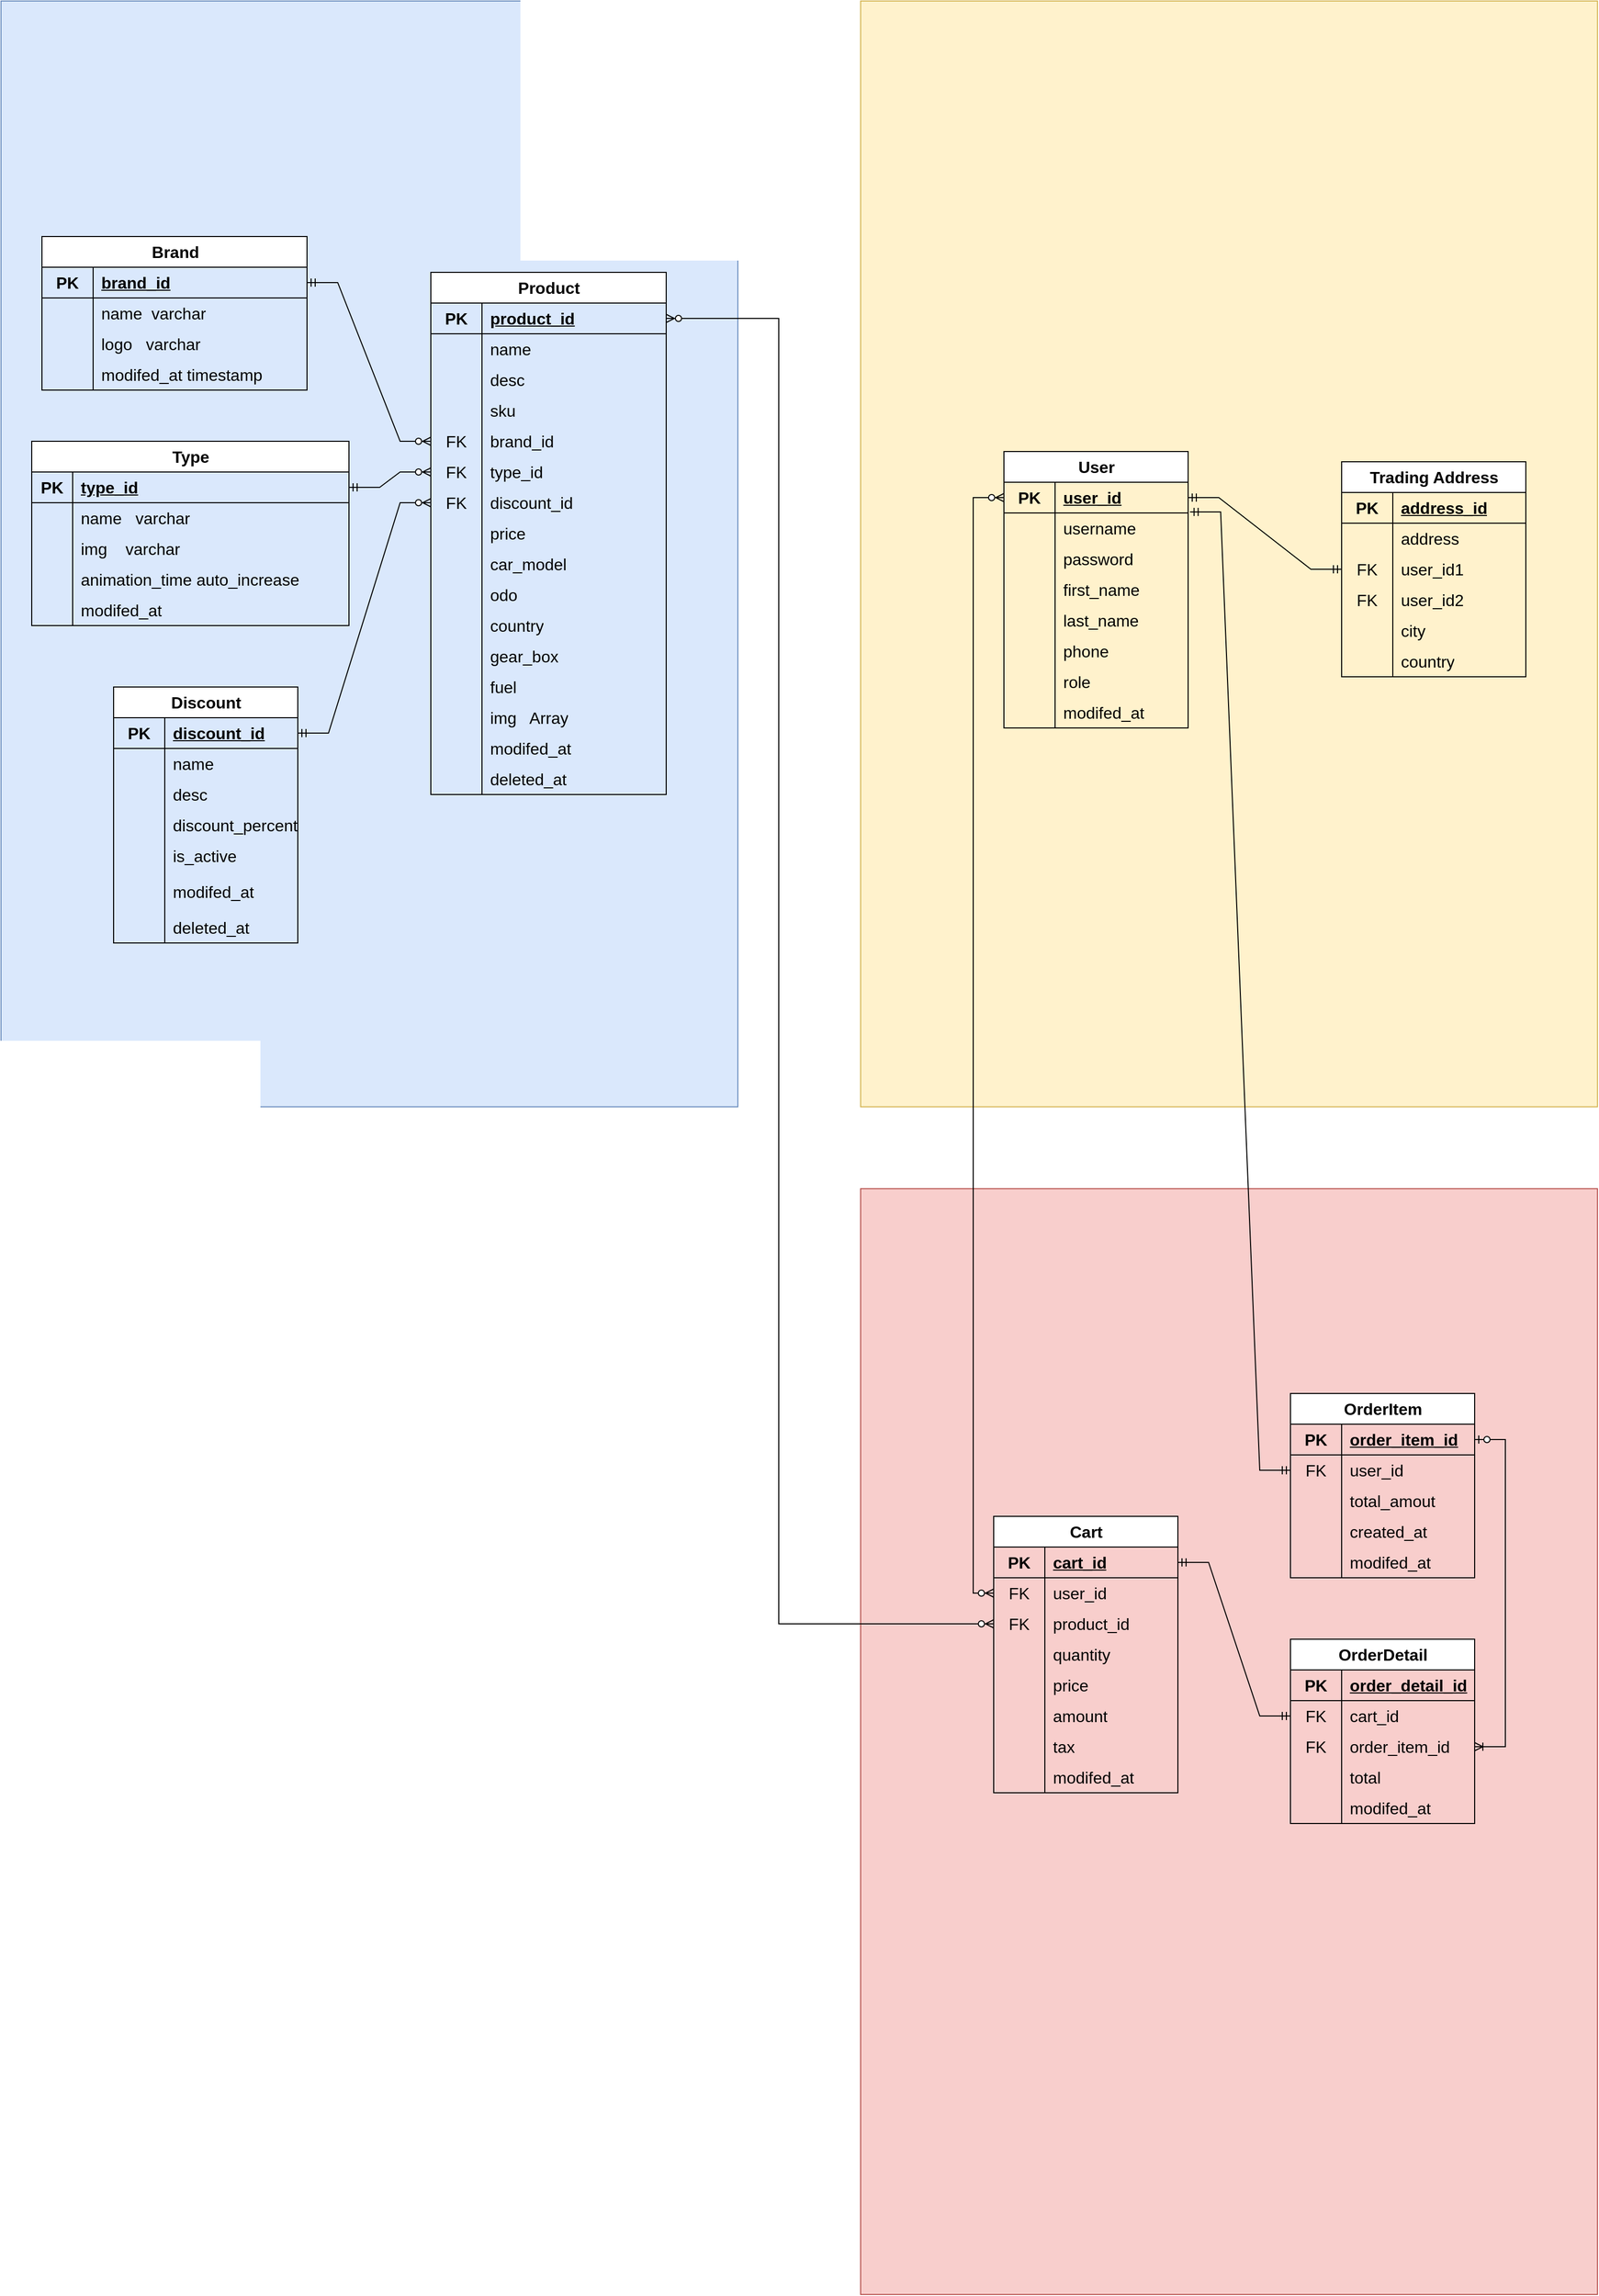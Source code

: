 <mxfile version="21.2.9" type="github">
  <diagram id="C5RBs43oDa-KdzZeNtuy" name="Page-1">
    <mxGraphModel dx="2478" dy="940" grid="1" gridSize="10" guides="1" tooltips="1" connect="1" arrows="1" fold="1" page="1" pageScale="1" pageWidth="827" pageHeight="1169" math="0" shadow="0">
      <root>
        <mxCell id="WIyWlLk6GJQsqaUBKTNV-0" />
        <mxCell id="WIyWlLk6GJQsqaUBKTNV-1" parent="WIyWlLk6GJQsqaUBKTNV-0" />
        <mxCell id="IwhCddPnFjoPa1dEvRyO-275" value="" style="whiteSpace=wrap;html=1;align=center;fillColor=#f8cecc;strokeColor=#b85450;fontSize=16;" vertex="1" parent="WIyWlLk6GJQsqaUBKTNV-1">
          <mxGeometry x="40" y="1200" width="720" height="1080" as="geometry" />
        </mxCell>
        <mxCell id="IwhCddPnFjoPa1dEvRyO-274" value="" style="whiteSpace=wrap;html=1;align=center;fillColor=#fff2cc;strokeColor=#d6b656;fontSize=16;" vertex="1" parent="WIyWlLk6GJQsqaUBKTNV-1">
          <mxGeometry x="40" y="40" width="720" height="1080" as="geometry" />
        </mxCell>
        <mxCell id="IwhCddPnFjoPa1dEvRyO-273" value="" style="whiteSpace=wrap;html=1;align=center;fillColor=#dae8fc;strokeColor=#6c8ebf;fontSize=16;" vertex="1" parent="WIyWlLk6GJQsqaUBKTNV-1">
          <mxGeometry x="-800" y="40" width="720" height="1080" as="geometry" />
        </mxCell>
        <mxCell id="IwhCddPnFjoPa1dEvRyO-0" value="User" style="shape=table;startSize=30;container=1;collapsible=1;childLayout=tableLayout;fixedRows=1;rowLines=0;fontStyle=1;align=center;resizeLast=1;html=1;fontSize=16;" vertex="1" parent="WIyWlLk6GJQsqaUBKTNV-1">
          <mxGeometry x="180" y="480" width="180" height="270" as="geometry" />
        </mxCell>
        <mxCell id="IwhCddPnFjoPa1dEvRyO-1" value="" style="shape=tableRow;horizontal=0;startSize=0;swimlaneHead=0;swimlaneBody=0;fillColor=none;collapsible=0;dropTarget=0;points=[[0,0.5],[1,0.5]];portConstraint=eastwest;top=0;left=0;right=0;bottom=1;fontSize=16;" vertex="1" parent="IwhCddPnFjoPa1dEvRyO-0">
          <mxGeometry y="30" width="180" height="30" as="geometry" />
        </mxCell>
        <mxCell id="IwhCddPnFjoPa1dEvRyO-2" value="PK" style="shape=partialRectangle;connectable=0;fillColor=none;top=0;left=0;bottom=0;right=0;fontStyle=1;overflow=hidden;whiteSpace=wrap;html=1;fontSize=16;" vertex="1" parent="IwhCddPnFjoPa1dEvRyO-1">
          <mxGeometry width="50" height="30" as="geometry">
            <mxRectangle width="50" height="30" as="alternateBounds" />
          </mxGeometry>
        </mxCell>
        <mxCell id="IwhCddPnFjoPa1dEvRyO-3" value="user_id" style="shape=partialRectangle;connectable=0;fillColor=none;top=0;left=0;bottom=0;right=0;align=left;spacingLeft=6;fontStyle=5;overflow=hidden;whiteSpace=wrap;html=1;fontSize=16;" vertex="1" parent="IwhCddPnFjoPa1dEvRyO-1">
          <mxGeometry x="50" width="130" height="30" as="geometry">
            <mxRectangle width="130" height="30" as="alternateBounds" />
          </mxGeometry>
        </mxCell>
        <mxCell id="IwhCddPnFjoPa1dEvRyO-4" value="" style="shape=tableRow;horizontal=0;startSize=0;swimlaneHead=0;swimlaneBody=0;fillColor=none;collapsible=0;dropTarget=0;points=[[0,0.5],[1,0.5]];portConstraint=eastwest;top=0;left=0;right=0;bottom=0;fontSize=16;" vertex="1" parent="IwhCddPnFjoPa1dEvRyO-0">
          <mxGeometry y="60" width="180" height="30" as="geometry" />
        </mxCell>
        <mxCell id="IwhCddPnFjoPa1dEvRyO-5" value="" style="shape=partialRectangle;connectable=0;fillColor=none;top=0;left=0;bottom=0;right=0;editable=1;overflow=hidden;whiteSpace=wrap;html=1;fontSize=16;" vertex="1" parent="IwhCddPnFjoPa1dEvRyO-4">
          <mxGeometry width="50" height="30" as="geometry">
            <mxRectangle width="50" height="30" as="alternateBounds" />
          </mxGeometry>
        </mxCell>
        <mxCell id="IwhCddPnFjoPa1dEvRyO-6" value="username" style="shape=partialRectangle;connectable=0;fillColor=none;top=0;left=0;bottom=0;right=0;align=left;spacingLeft=6;overflow=hidden;whiteSpace=wrap;html=1;fontSize=16;" vertex="1" parent="IwhCddPnFjoPa1dEvRyO-4">
          <mxGeometry x="50" width="130" height="30" as="geometry">
            <mxRectangle width="130" height="30" as="alternateBounds" />
          </mxGeometry>
        </mxCell>
        <mxCell id="IwhCddPnFjoPa1dEvRyO-7" value="" style="shape=tableRow;horizontal=0;startSize=0;swimlaneHead=0;swimlaneBody=0;fillColor=none;collapsible=0;dropTarget=0;points=[[0,0.5],[1,0.5]];portConstraint=eastwest;top=0;left=0;right=0;bottom=0;fontSize=16;" vertex="1" parent="IwhCddPnFjoPa1dEvRyO-0">
          <mxGeometry y="90" width="180" height="30" as="geometry" />
        </mxCell>
        <mxCell id="IwhCddPnFjoPa1dEvRyO-8" value="" style="shape=partialRectangle;connectable=0;fillColor=none;top=0;left=0;bottom=0;right=0;editable=1;overflow=hidden;whiteSpace=wrap;html=1;fontSize=16;" vertex="1" parent="IwhCddPnFjoPa1dEvRyO-7">
          <mxGeometry width="50" height="30" as="geometry">
            <mxRectangle width="50" height="30" as="alternateBounds" />
          </mxGeometry>
        </mxCell>
        <mxCell id="IwhCddPnFjoPa1dEvRyO-9" value="password&lt;span style=&quot;white-space: pre; font-size: 16px;&quot;&gt;	&lt;/span&gt;" style="shape=partialRectangle;connectable=0;fillColor=none;top=0;left=0;bottom=0;right=0;align=left;spacingLeft=6;overflow=hidden;whiteSpace=wrap;html=1;fontSize=16;" vertex="1" parent="IwhCddPnFjoPa1dEvRyO-7">
          <mxGeometry x="50" width="130" height="30" as="geometry">
            <mxRectangle width="130" height="30" as="alternateBounds" />
          </mxGeometry>
        </mxCell>
        <mxCell id="IwhCddPnFjoPa1dEvRyO-10" value="" style="shape=tableRow;horizontal=0;startSize=0;swimlaneHead=0;swimlaneBody=0;fillColor=none;collapsible=0;dropTarget=0;points=[[0,0.5],[1,0.5]];portConstraint=eastwest;top=0;left=0;right=0;bottom=0;fontSize=16;" vertex="1" parent="IwhCddPnFjoPa1dEvRyO-0">
          <mxGeometry y="120" width="180" height="30" as="geometry" />
        </mxCell>
        <mxCell id="IwhCddPnFjoPa1dEvRyO-11" value="" style="shape=partialRectangle;connectable=0;fillColor=none;top=0;left=0;bottom=0;right=0;editable=1;overflow=hidden;whiteSpace=wrap;html=1;fontSize=16;" vertex="1" parent="IwhCddPnFjoPa1dEvRyO-10">
          <mxGeometry width="50" height="30" as="geometry">
            <mxRectangle width="50" height="30" as="alternateBounds" />
          </mxGeometry>
        </mxCell>
        <mxCell id="IwhCddPnFjoPa1dEvRyO-12" value="first_name" style="shape=partialRectangle;connectable=0;fillColor=none;top=0;left=0;bottom=0;right=0;align=left;spacingLeft=6;overflow=hidden;whiteSpace=wrap;html=1;fontSize=16;" vertex="1" parent="IwhCddPnFjoPa1dEvRyO-10">
          <mxGeometry x="50" width="130" height="30" as="geometry">
            <mxRectangle width="130" height="30" as="alternateBounds" />
          </mxGeometry>
        </mxCell>
        <mxCell id="IwhCddPnFjoPa1dEvRyO-13" value="" style="shape=tableRow;horizontal=0;startSize=0;swimlaneHead=0;swimlaneBody=0;fillColor=none;collapsible=0;dropTarget=0;points=[[0,0.5],[1,0.5]];portConstraint=eastwest;top=0;left=0;right=0;bottom=0;fontSize=16;" vertex="1" parent="IwhCddPnFjoPa1dEvRyO-0">
          <mxGeometry y="150" width="180" height="30" as="geometry" />
        </mxCell>
        <mxCell id="IwhCddPnFjoPa1dEvRyO-14" value="" style="shape=partialRectangle;connectable=0;fillColor=none;top=0;left=0;bottom=0;right=0;editable=1;overflow=hidden;whiteSpace=wrap;html=1;fontSize=16;" vertex="1" parent="IwhCddPnFjoPa1dEvRyO-13">
          <mxGeometry width="50" height="30" as="geometry">
            <mxRectangle width="50" height="30" as="alternateBounds" />
          </mxGeometry>
        </mxCell>
        <mxCell id="IwhCddPnFjoPa1dEvRyO-15" value="last_name" style="shape=partialRectangle;connectable=0;fillColor=none;top=0;left=0;bottom=0;right=0;align=left;spacingLeft=6;overflow=hidden;whiteSpace=wrap;html=1;fontSize=16;" vertex="1" parent="IwhCddPnFjoPa1dEvRyO-13">
          <mxGeometry x="50" width="130" height="30" as="geometry">
            <mxRectangle width="130" height="30" as="alternateBounds" />
          </mxGeometry>
        </mxCell>
        <mxCell id="IwhCddPnFjoPa1dEvRyO-16" value="" style="shape=tableRow;horizontal=0;startSize=0;swimlaneHead=0;swimlaneBody=0;fillColor=none;collapsible=0;dropTarget=0;points=[[0,0.5],[1,0.5]];portConstraint=eastwest;top=0;left=0;right=0;bottom=0;fontSize=16;" vertex="1" parent="IwhCddPnFjoPa1dEvRyO-0">
          <mxGeometry y="180" width="180" height="30" as="geometry" />
        </mxCell>
        <mxCell id="IwhCddPnFjoPa1dEvRyO-17" value="" style="shape=partialRectangle;connectable=0;fillColor=none;top=0;left=0;bottom=0;right=0;editable=1;overflow=hidden;whiteSpace=wrap;html=1;fontSize=16;" vertex="1" parent="IwhCddPnFjoPa1dEvRyO-16">
          <mxGeometry width="50" height="30" as="geometry">
            <mxRectangle width="50" height="30" as="alternateBounds" />
          </mxGeometry>
        </mxCell>
        <mxCell id="IwhCddPnFjoPa1dEvRyO-18" value="phone" style="shape=partialRectangle;connectable=0;fillColor=none;top=0;left=0;bottom=0;right=0;align=left;spacingLeft=6;overflow=hidden;whiteSpace=wrap;html=1;fontSize=16;" vertex="1" parent="IwhCddPnFjoPa1dEvRyO-16">
          <mxGeometry x="50" width="130" height="30" as="geometry">
            <mxRectangle width="130" height="30" as="alternateBounds" />
          </mxGeometry>
        </mxCell>
        <mxCell id="IwhCddPnFjoPa1dEvRyO-47" value="" style="shape=tableRow;horizontal=0;startSize=0;swimlaneHead=0;swimlaneBody=0;fillColor=none;collapsible=0;dropTarget=0;points=[[0,0.5],[1,0.5]];portConstraint=eastwest;top=0;left=0;right=0;bottom=0;fontSize=16;" vertex="1" parent="IwhCddPnFjoPa1dEvRyO-0">
          <mxGeometry y="210" width="180" height="30" as="geometry" />
        </mxCell>
        <mxCell id="IwhCddPnFjoPa1dEvRyO-48" value="" style="shape=partialRectangle;connectable=0;fillColor=none;top=0;left=0;bottom=0;right=0;editable=1;overflow=hidden;whiteSpace=wrap;html=1;fontSize=16;" vertex="1" parent="IwhCddPnFjoPa1dEvRyO-47">
          <mxGeometry width="50" height="30" as="geometry">
            <mxRectangle width="50" height="30" as="alternateBounds" />
          </mxGeometry>
        </mxCell>
        <mxCell id="IwhCddPnFjoPa1dEvRyO-49" value="role" style="shape=partialRectangle;connectable=0;fillColor=none;top=0;left=0;bottom=0;right=0;align=left;spacingLeft=6;overflow=hidden;whiteSpace=wrap;html=1;fontSize=16;" vertex="1" parent="IwhCddPnFjoPa1dEvRyO-47">
          <mxGeometry x="50" width="130" height="30" as="geometry">
            <mxRectangle width="130" height="30" as="alternateBounds" />
          </mxGeometry>
        </mxCell>
        <mxCell id="IwhCddPnFjoPa1dEvRyO-19" value="" style="shape=tableRow;horizontal=0;startSize=0;swimlaneHead=0;swimlaneBody=0;fillColor=none;collapsible=0;dropTarget=0;points=[[0,0.5],[1,0.5]];portConstraint=eastwest;top=0;left=0;right=0;bottom=0;fontSize=16;" vertex="1" parent="IwhCddPnFjoPa1dEvRyO-0">
          <mxGeometry y="240" width="180" height="30" as="geometry" />
        </mxCell>
        <mxCell id="IwhCddPnFjoPa1dEvRyO-20" value="" style="shape=partialRectangle;connectable=0;fillColor=none;top=0;left=0;bottom=0;right=0;editable=1;overflow=hidden;whiteSpace=wrap;html=1;fontSize=16;" vertex="1" parent="IwhCddPnFjoPa1dEvRyO-19">
          <mxGeometry width="50" height="30" as="geometry">
            <mxRectangle width="50" height="30" as="alternateBounds" />
          </mxGeometry>
        </mxCell>
        <mxCell id="IwhCddPnFjoPa1dEvRyO-21" value="modifed_at" style="shape=partialRectangle;connectable=0;fillColor=none;top=0;left=0;bottom=0;right=0;align=left;spacingLeft=6;overflow=hidden;whiteSpace=wrap;html=1;fontSize=16;" vertex="1" parent="IwhCddPnFjoPa1dEvRyO-19">
          <mxGeometry x="50" width="130" height="30" as="geometry">
            <mxRectangle width="130" height="30" as="alternateBounds" />
          </mxGeometry>
        </mxCell>
        <mxCell id="IwhCddPnFjoPa1dEvRyO-25" value="Trading Address" style="shape=table;startSize=30;container=1;collapsible=1;childLayout=tableLayout;fixedRows=1;rowLines=0;fontStyle=1;align=center;resizeLast=1;html=1;fontSize=16;" vertex="1" parent="WIyWlLk6GJQsqaUBKTNV-1">
          <mxGeometry x="510" y="490" width="180" height="210" as="geometry" />
        </mxCell>
        <mxCell id="IwhCddPnFjoPa1dEvRyO-26" value="" style="shape=tableRow;horizontal=0;startSize=0;swimlaneHead=0;swimlaneBody=0;fillColor=none;collapsible=0;dropTarget=0;points=[[0,0.5],[1,0.5]];portConstraint=eastwest;top=0;left=0;right=0;bottom=1;fontSize=16;" vertex="1" parent="IwhCddPnFjoPa1dEvRyO-25">
          <mxGeometry y="30" width="180" height="30" as="geometry" />
        </mxCell>
        <mxCell id="IwhCddPnFjoPa1dEvRyO-27" value="PK" style="shape=partialRectangle;connectable=0;fillColor=none;top=0;left=0;bottom=0;right=0;fontStyle=1;overflow=hidden;whiteSpace=wrap;html=1;fontSize=16;" vertex="1" parent="IwhCddPnFjoPa1dEvRyO-26">
          <mxGeometry width="50" height="30" as="geometry">
            <mxRectangle width="50" height="30" as="alternateBounds" />
          </mxGeometry>
        </mxCell>
        <mxCell id="IwhCddPnFjoPa1dEvRyO-28" value="address_id" style="shape=partialRectangle;connectable=0;fillColor=none;top=0;left=0;bottom=0;right=0;align=left;spacingLeft=6;fontStyle=5;overflow=hidden;whiteSpace=wrap;html=1;fontSize=16;" vertex="1" parent="IwhCddPnFjoPa1dEvRyO-26">
          <mxGeometry x="50" width="130" height="30" as="geometry">
            <mxRectangle width="130" height="30" as="alternateBounds" />
          </mxGeometry>
        </mxCell>
        <mxCell id="IwhCddPnFjoPa1dEvRyO-29" value="" style="shape=tableRow;horizontal=0;startSize=0;swimlaneHead=0;swimlaneBody=0;fillColor=none;collapsible=0;dropTarget=0;points=[[0,0.5],[1,0.5]];portConstraint=eastwest;top=0;left=0;right=0;bottom=0;fontSize=16;" vertex="1" parent="IwhCddPnFjoPa1dEvRyO-25">
          <mxGeometry y="60" width="180" height="30" as="geometry" />
        </mxCell>
        <mxCell id="IwhCddPnFjoPa1dEvRyO-30" value="" style="shape=partialRectangle;connectable=0;fillColor=none;top=0;left=0;bottom=0;right=0;editable=1;overflow=hidden;whiteSpace=wrap;html=1;fontSize=16;" vertex="1" parent="IwhCddPnFjoPa1dEvRyO-29">
          <mxGeometry width="50" height="30" as="geometry">
            <mxRectangle width="50" height="30" as="alternateBounds" />
          </mxGeometry>
        </mxCell>
        <mxCell id="IwhCddPnFjoPa1dEvRyO-31" value="address" style="shape=partialRectangle;connectable=0;fillColor=none;top=0;left=0;bottom=0;right=0;align=left;spacingLeft=6;overflow=hidden;whiteSpace=wrap;html=1;fontSize=16;" vertex="1" parent="IwhCddPnFjoPa1dEvRyO-29">
          <mxGeometry x="50" width="130" height="30" as="geometry">
            <mxRectangle width="130" height="30" as="alternateBounds" />
          </mxGeometry>
        </mxCell>
        <mxCell id="IwhCddPnFjoPa1dEvRyO-56" value="" style="shape=tableRow;horizontal=0;startSize=0;swimlaneHead=0;swimlaneBody=0;fillColor=none;collapsible=0;dropTarget=0;points=[[0,0.5],[1,0.5]];portConstraint=eastwest;top=0;left=0;right=0;bottom=0;fontSize=16;" vertex="1" parent="IwhCddPnFjoPa1dEvRyO-25">
          <mxGeometry y="90" width="180" height="30" as="geometry" />
        </mxCell>
        <mxCell id="IwhCddPnFjoPa1dEvRyO-57" value="FK" style="shape=partialRectangle;connectable=0;fillColor=none;top=0;left=0;bottom=0;right=0;editable=1;overflow=hidden;whiteSpace=wrap;html=1;fontSize=16;" vertex="1" parent="IwhCddPnFjoPa1dEvRyO-56">
          <mxGeometry width="50" height="30" as="geometry">
            <mxRectangle width="50" height="30" as="alternateBounds" />
          </mxGeometry>
        </mxCell>
        <mxCell id="IwhCddPnFjoPa1dEvRyO-58" value="user_id1" style="shape=partialRectangle;connectable=0;fillColor=none;top=0;left=0;bottom=0;right=0;align=left;spacingLeft=6;overflow=hidden;whiteSpace=wrap;html=1;fontSize=16;" vertex="1" parent="IwhCddPnFjoPa1dEvRyO-56">
          <mxGeometry x="50" width="130" height="30" as="geometry">
            <mxRectangle width="130" height="30" as="alternateBounds" />
          </mxGeometry>
        </mxCell>
        <mxCell id="IwhCddPnFjoPa1dEvRyO-53" value="" style="shape=tableRow;horizontal=0;startSize=0;swimlaneHead=0;swimlaneBody=0;fillColor=none;collapsible=0;dropTarget=0;points=[[0,0.5],[1,0.5]];portConstraint=eastwest;top=0;left=0;right=0;bottom=0;fontSize=16;" vertex="1" parent="IwhCddPnFjoPa1dEvRyO-25">
          <mxGeometry y="120" width="180" height="30" as="geometry" />
        </mxCell>
        <mxCell id="IwhCddPnFjoPa1dEvRyO-54" value="FK" style="shape=partialRectangle;connectable=0;fillColor=none;top=0;left=0;bottom=0;right=0;editable=1;overflow=hidden;whiteSpace=wrap;html=1;fontSize=16;" vertex="1" parent="IwhCddPnFjoPa1dEvRyO-53">
          <mxGeometry width="50" height="30" as="geometry">
            <mxRectangle width="50" height="30" as="alternateBounds" />
          </mxGeometry>
        </mxCell>
        <mxCell id="IwhCddPnFjoPa1dEvRyO-55" value="user_id2" style="shape=partialRectangle;connectable=0;fillColor=none;top=0;left=0;bottom=0;right=0;align=left;spacingLeft=6;overflow=hidden;whiteSpace=wrap;html=1;fontSize=16;" vertex="1" parent="IwhCddPnFjoPa1dEvRyO-53">
          <mxGeometry x="50" width="130" height="30" as="geometry">
            <mxRectangle width="130" height="30" as="alternateBounds" />
          </mxGeometry>
        </mxCell>
        <mxCell id="IwhCddPnFjoPa1dEvRyO-32" value="" style="shape=tableRow;horizontal=0;startSize=0;swimlaneHead=0;swimlaneBody=0;fillColor=none;collapsible=0;dropTarget=0;points=[[0,0.5],[1,0.5]];portConstraint=eastwest;top=0;left=0;right=0;bottom=0;fontSize=16;" vertex="1" parent="IwhCddPnFjoPa1dEvRyO-25">
          <mxGeometry y="150" width="180" height="30" as="geometry" />
        </mxCell>
        <mxCell id="IwhCddPnFjoPa1dEvRyO-33" value="" style="shape=partialRectangle;connectable=0;fillColor=none;top=0;left=0;bottom=0;right=0;editable=1;overflow=hidden;whiteSpace=wrap;html=1;fontSize=16;" vertex="1" parent="IwhCddPnFjoPa1dEvRyO-32">
          <mxGeometry width="50" height="30" as="geometry">
            <mxRectangle width="50" height="30" as="alternateBounds" />
          </mxGeometry>
        </mxCell>
        <mxCell id="IwhCddPnFjoPa1dEvRyO-34" value="city" style="shape=partialRectangle;connectable=0;fillColor=none;top=0;left=0;bottom=0;right=0;align=left;spacingLeft=6;overflow=hidden;whiteSpace=wrap;html=1;fontSize=16;" vertex="1" parent="IwhCddPnFjoPa1dEvRyO-32">
          <mxGeometry x="50" width="130" height="30" as="geometry">
            <mxRectangle width="130" height="30" as="alternateBounds" />
          </mxGeometry>
        </mxCell>
        <mxCell id="IwhCddPnFjoPa1dEvRyO-35" value="" style="shape=tableRow;horizontal=0;startSize=0;swimlaneHead=0;swimlaneBody=0;fillColor=none;collapsible=0;dropTarget=0;points=[[0,0.5],[1,0.5]];portConstraint=eastwest;top=0;left=0;right=0;bottom=0;fontSize=16;" vertex="1" parent="IwhCddPnFjoPa1dEvRyO-25">
          <mxGeometry y="180" width="180" height="30" as="geometry" />
        </mxCell>
        <mxCell id="IwhCddPnFjoPa1dEvRyO-36" value="" style="shape=partialRectangle;connectable=0;fillColor=none;top=0;left=0;bottom=0;right=0;editable=1;overflow=hidden;whiteSpace=wrap;html=1;fontSize=16;" vertex="1" parent="IwhCddPnFjoPa1dEvRyO-35">
          <mxGeometry width="50" height="30" as="geometry">
            <mxRectangle width="50" height="30" as="alternateBounds" />
          </mxGeometry>
        </mxCell>
        <mxCell id="IwhCddPnFjoPa1dEvRyO-37" value="country" style="shape=partialRectangle;connectable=0;fillColor=none;top=0;left=0;bottom=0;right=0;align=left;spacingLeft=6;overflow=hidden;whiteSpace=wrap;html=1;fontSize=16;" vertex="1" parent="IwhCddPnFjoPa1dEvRyO-35">
          <mxGeometry x="50" width="130" height="30" as="geometry">
            <mxRectangle width="130" height="30" as="alternateBounds" />
          </mxGeometry>
        </mxCell>
        <mxCell id="IwhCddPnFjoPa1dEvRyO-59" value="Cart" style="shape=table;startSize=30;container=1;collapsible=1;childLayout=tableLayout;fixedRows=1;rowLines=0;fontStyle=1;align=center;resizeLast=1;html=1;fontSize=16;" vertex="1" parent="WIyWlLk6GJQsqaUBKTNV-1">
          <mxGeometry x="170" y="1520" width="180" height="270" as="geometry" />
        </mxCell>
        <mxCell id="IwhCddPnFjoPa1dEvRyO-60" value="" style="shape=tableRow;horizontal=0;startSize=0;swimlaneHead=0;swimlaneBody=0;fillColor=none;collapsible=0;dropTarget=0;points=[[0,0.5],[1,0.5]];portConstraint=eastwest;top=0;left=0;right=0;bottom=1;fontSize=16;" vertex="1" parent="IwhCddPnFjoPa1dEvRyO-59">
          <mxGeometry y="30" width="180" height="30" as="geometry" />
        </mxCell>
        <mxCell id="IwhCddPnFjoPa1dEvRyO-61" value="PK" style="shape=partialRectangle;connectable=0;fillColor=none;top=0;left=0;bottom=0;right=0;fontStyle=1;overflow=hidden;whiteSpace=wrap;html=1;fontSize=16;" vertex="1" parent="IwhCddPnFjoPa1dEvRyO-60">
          <mxGeometry width="50" height="30" as="geometry">
            <mxRectangle width="50" height="30" as="alternateBounds" />
          </mxGeometry>
        </mxCell>
        <mxCell id="IwhCddPnFjoPa1dEvRyO-62" value="cart_id" style="shape=partialRectangle;connectable=0;fillColor=none;top=0;left=0;bottom=0;right=0;align=left;spacingLeft=6;fontStyle=5;overflow=hidden;whiteSpace=wrap;html=1;fontSize=16;" vertex="1" parent="IwhCddPnFjoPa1dEvRyO-60">
          <mxGeometry x="50" width="130" height="30" as="geometry">
            <mxRectangle width="130" height="30" as="alternateBounds" />
          </mxGeometry>
        </mxCell>
        <mxCell id="IwhCddPnFjoPa1dEvRyO-78" value="" style="shape=tableRow;horizontal=0;startSize=0;swimlaneHead=0;swimlaneBody=0;fillColor=none;collapsible=0;dropTarget=0;points=[[0,0.5],[1,0.5]];portConstraint=eastwest;top=0;left=0;right=0;bottom=0;fontSize=16;" vertex="1" parent="IwhCddPnFjoPa1dEvRyO-59">
          <mxGeometry y="60" width="180" height="30" as="geometry" />
        </mxCell>
        <mxCell id="IwhCddPnFjoPa1dEvRyO-79" value="FK" style="shape=partialRectangle;connectable=0;fillColor=none;top=0;left=0;bottom=0;right=0;editable=1;overflow=hidden;whiteSpace=wrap;html=1;fontSize=16;" vertex="1" parent="IwhCddPnFjoPa1dEvRyO-78">
          <mxGeometry width="50" height="30" as="geometry">
            <mxRectangle width="50" height="30" as="alternateBounds" />
          </mxGeometry>
        </mxCell>
        <mxCell id="IwhCddPnFjoPa1dEvRyO-80" value="user_id" style="shape=partialRectangle;connectable=0;fillColor=none;top=0;left=0;bottom=0;right=0;align=left;spacingLeft=6;overflow=hidden;whiteSpace=wrap;html=1;fontSize=16;" vertex="1" parent="IwhCddPnFjoPa1dEvRyO-78">
          <mxGeometry x="50" width="130" height="30" as="geometry">
            <mxRectangle width="130" height="30" as="alternateBounds" />
          </mxGeometry>
        </mxCell>
        <mxCell id="IwhCddPnFjoPa1dEvRyO-63" value="" style="shape=tableRow;horizontal=0;startSize=0;swimlaneHead=0;swimlaneBody=0;fillColor=none;collapsible=0;dropTarget=0;points=[[0,0.5],[1,0.5]];portConstraint=eastwest;top=0;left=0;right=0;bottom=0;fontSize=16;" vertex="1" parent="IwhCddPnFjoPa1dEvRyO-59">
          <mxGeometry y="90" width="180" height="30" as="geometry" />
        </mxCell>
        <mxCell id="IwhCddPnFjoPa1dEvRyO-64" value="FK" style="shape=partialRectangle;connectable=0;fillColor=none;top=0;left=0;bottom=0;right=0;editable=1;overflow=hidden;whiteSpace=wrap;html=1;fontSize=16;" vertex="1" parent="IwhCddPnFjoPa1dEvRyO-63">
          <mxGeometry width="50" height="30" as="geometry">
            <mxRectangle width="50" height="30" as="alternateBounds" />
          </mxGeometry>
        </mxCell>
        <mxCell id="IwhCddPnFjoPa1dEvRyO-65" value="product_id" style="shape=partialRectangle;connectable=0;fillColor=none;top=0;left=0;bottom=0;right=0;align=left;spacingLeft=6;overflow=hidden;whiteSpace=wrap;html=1;fontSize=16;" vertex="1" parent="IwhCddPnFjoPa1dEvRyO-63">
          <mxGeometry x="50" width="130" height="30" as="geometry">
            <mxRectangle width="130" height="30" as="alternateBounds" />
          </mxGeometry>
        </mxCell>
        <mxCell id="IwhCddPnFjoPa1dEvRyO-66" value="" style="shape=tableRow;horizontal=0;startSize=0;swimlaneHead=0;swimlaneBody=0;fillColor=none;collapsible=0;dropTarget=0;points=[[0,0.5],[1,0.5]];portConstraint=eastwest;top=0;left=0;right=0;bottom=0;fontSize=16;" vertex="1" parent="IwhCddPnFjoPa1dEvRyO-59">
          <mxGeometry y="120" width="180" height="30" as="geometry" />
        </mxCell>
        <mxCell id="IwhCddPnFjoPa1dEvRyO-67" value="" style="shape=partialRectangle;connectable=0;fillColor=none;top=0;left=0;bottom=0;right=0;editable=1;overflow=hidden;whiteSpace=wrap;html=1;fontSize=16;" vertex="1" parent="IwhCddPnFjoPa1dEvRyO-66">
          <mxGeometry width="50" height="30" as="geometry">
            <mxRectangle width="50" height="30" as="alternateBounds" />
          </mxGeometry>
        </mxCell>
        <mxCell id="IwhCddPnFjoPa1dEvRyO-68" value="quantity" style="shape=partialRectangle;connectable=0;fillColor=none;top=0;left=0;bottom=0;right=0;align=left;spacingLeft=6;overflow=hidden;whiteSpace=wrap;html=1;fontSize=16;" vertex="1" parent="IwhCddPnFjoPa1dEvRyO-66">
          <mxGeometry x="50" width="130" height="30" as="geometry">
            <mxRectangle width="130" height="30" as="alternateBounds" />
          </mxGeometry>
        </mxCell>
        <mxCell id="IwhCddPnFjoPa1dEvRyO-69" value="" style="shape=tableRow;horizontal=0;startSize=0;swimlaneHead=0;swimlaneBody=0;fillColor=none;collapsible=0;dropTarget=0;points=[[0,0.5],[1,0.5]];portConstraint=eastwest;top=0;left=0;right=0;bottom=0;fontSize=16;" vertex="1" parent="IwhCddPnFjoPa1dEvRyO-59">
          <mxGeometry y="150" width="180" height="30" as="geometry" />
        </mxCell>
        <mxCell id="IwhCddPnFjoPa1dEvRyO-70" value="" style="shape=partialRectangle;connectable=0;fillColor=none;top=0;left=0;bottom=0;right=0;editable=1;overflow=hidden;whiteSpace=wrap;html=1;fontSize=16;" vertex="1" parent="IwhCddPnFjoPa1dEvRyO-69">
          <mxGeometry width="50" height="30" as="geometry">
            <mxRectangle width="50" height="30" as="alternateBounds" />
          </mxGeometry>
        </mxCell>
        <mxCell id="IwhCddPnFjoPa1dEvRyO-71" value="price" style="shape=partialRectangle;connectable=0;fillColor=none;top=0;left=0;bottom=0;right=0;align=left;spacingLeft=6;overflow=hidden;whiteSpace=wrap;html=1;fontSize=16;" vertex="1" parent="IwhCddPnFjoPa1dEvRyO-69">
          <mxGeometry x="50" width="130" height="30" as="geometry">
            <mxRectangle width="130" height="30" as="alternateBounds" />
          </mxGeometry>
        </mxCell>
        <mxCell id="IwhCddPnFjoPa1dEvRyO-72" value="" style="shape=tableRow;horizontal=0;startSize=0;swimlaneHead=0;swimlaneBody=0;fillColor=none;collapsible=0;dropTarget=0;points=[[0,0.5],[1,0.5]];portConstraint=eastwest;top=0;left=0;right=0;bottom=0;fontSize=16;" vertex="1" parent="IwhCddPnFjoPa1dEvRyO-59">
          <mxGeometry y="180" width="180" height="30" as="geometry" />
        </mxCell>
        <mxCell id="IwhCddPnFjoPa1dEvRyO-73" value="" style="shape=partialRectangle;connectable=0;fillColor=none;top=0;left=0;bottom=0;right=0;editable=1;overflow=hidden;whiteSpace=wrap;html=1;fontSize=16;" vertex="1" parent="IwhCddPnFjoPa1dEvRyO-72">
          <mxGeometry width="50" height="30" as="geometry">
            <mxRectangle width="50" height="30" as="alternateBounds" />
          </mxGeometry>
        </mxCell>
        <mxCell id="IwhCddPnFjoPa1dEvRyO-74" value="amount" style="shape=partialRectangle;connectable=0;fillColor=none;top=0;left=0;bottom=0;right=0;align=left;spacingLeft=6;overflow=hidden;whiteSpace=wrap;html=1;fontSize=16;" vertex="1" parent="IwhCddPnFjoPa1dEvRyO-72">
          <mxGeometry x="50" width="130" height="30" as="geometry">
            <mxRectangle width="130" height="30" as="alternateBounds" />
          </mxGeometry>
        </mxCell>
        <mxCell id="IwhCddPnFjoPa1dEvRyO-75" value="" style="shape=tableRow;horizontal=0;startSize=0;swimlaneHead=0;swimlaneBody=0;fillColor=none;collapsible=0;dropTarget=0;points=[[0,0.5],[1,0.5]];portConstraint=eastwest;top=0;left=0;right=0;bottom=0;fontSize=16;" vertex="1" parent="IwhCddPnFjoPa1dEvRyO-59">
          <mxGeometry y="210" width="180" height="30" as="geometry" />
        </mxCell>
        <mxCell id="IwhCddPnFjoPa1dEvRyO-76" value="" style="shape=partialRectangle;connectable=0;fillColor=none;top=0;left=0;bottom=0;right=0;editable=1;overflow=hidden;whiteSpace=wrap;html=1;fontSize=16;" vertex="1" parent="IwhCddPnFjoPa1dEvRyO-75">
          <mxGeometry width="50" height="30" as="geometry">
            <mxRectangle width="50" height="30" as="alternateBounds" />
          </mxGeometry>
        </mxCell>
        <mxCell id="IwhCddPnFjoPa1dEvRyO-77" value="tax" style="shape=partialRectangle;connectable=0;fillColor=none;top=0;left=0;bottom=0;right=0;align=left;spacingLeft=6;overflow=hidden;whiteSpace=wrap;html=1;fontSize=16;" vertex="1" parent="IwhCddPnFjoPa1dEvRyO-75">
          <mxGeometry x="50" width="130" height="30" as="geometry">
            <mxRectangle width="130" height="30" as="alternateBounds" />
          </mxGeometry>
        </mxCell>
        <mxCell id="IwhCddPnFjoPa1dEvRyO-81" value="" style="shape=tableRow;horizontal=0;startSize=0;swimlaneHead=0;swimlaneBody=0;fillColor=none;collapsible=0;dropTarget=0;points=[[0,0.5],[1,0.5]];portConstraint=eastwest;top=0;left=0;right=0;bottom=0;fontSize=16;" vertex="1" parent="IwhCddPnFjoPa1dEvRyO-59">
          <mxGeometry y="240" width="180" height="30" as="geometry" />
        </mxCell>
        <mxCell id="IwhCddPnFjoPa1dEvRyO-82" value="" style="shape=partialRectangle;connectable=0;fillColor=none;top=0;left=0;bottom=0;right=0;editable=1;overflow=hidden;whiteSpace=wrap;html=1;fontSize=16;" vertex="1" parent="IwhCddPnFjoPa1dEvRyO-81">
          <mxGeometry width="50" height="30" as="geometry">
            <mxRectangle width="50" height="30" as="alternateBounds" />
          </mxGeometry>
        </mxCell>
        <mxCell id="IwhCddPnFjoPa1dEvRyO-83" value="modifed_at" style="shape=partialRectangle;connectable=0;fillColor=none;top=0;left=0;bottom=0;right=0;align=left;spacingLeft=6;overflow=hidden;whiteSpace=wrap;html=1;fontSize=16;" vertex="1" parent="IwhCddPnFjoPa1dEvRyO-81">
          <mxGeometry x="50" width="130" height="30" as="geometry">
            <mxRectangle width="130" height="30" as="alternateBounds" />
          </mxGeometry>
        </mxCell>
        <mxCell id="IwhCddPnFjoPa1dEvRyO-84" value="Discount" style="shape=table;startSize=30;container=1;collapsible=1;childLayout=tableLayout;fixedRows=1;rowLines=0;fontStyle=1;align=center;resizeLast=1;html=1;fontSize=16;" vertex="1" parent="WIyWlLk6GJQsqaUBKTNV-1">
          <mxGeometry x="-690" y="710" width="180" height="250" as="geometry" />
        </mxCell>
        <mxCell id="IwhCddPnFjoPa1dEvRyO-85" value="" style="shape=tableRow;horizontal=0;startSize=0;swimlaneHead=0;swimlaneBody=0;fillColor=none;collapsible=0;dropTarget=0;points=[[0,0.5],[1,0.5]];portConstraint=eastwest;top=0;left=0;right=0;bottom=1;fontSize=16;" vertex="1" parent="IwhCddPnFjoPa1dEvRyO-84">
          <mxGeometry y="30" width="180" height="30" as="geometry" />
        </mxCell>
        <mxCell id="IwhCddPnFjoPa1dEvRyO-86" value="PK" style="shape=partialRectangle;connectable=0;fillColor=none;top=0;left=0;bottom=0;right=0;fontStyle=1;overflow=hidden;whiteSpace=wrap;html=1;fontSize=16;" vertex="1" parent="IwhCddPnFjoPa1dEvRyO-85">
          <mxGeometry width="50" height="30" as="geometry">
            <mxRectangle width="50" height="30" as="alternateBounds" />
          </mxGeometry>
        </mxCell>
        <mxCell id="IwhCddPnFjoPa1dEvRyO-87" value="discount_id" style="shape=partialRectangle;connectable=0;fillColor=none;top=0;left=0;bottom=0;right=0;align=left;spacingLeft=6;fontStyle=5;overflow=hidden;whiteSpace=wrap;html=1;fontSize=16;" vertex="1" parent="IwhCddPnFjoPa1dEvRyO-85">
          <mxGeometry x="50" width="130" height="30" as="geometry">
            <mxRectangle width="130" height="30" as="alternateBounds" />
          </mxGeometry>
        </mxCell>
        <mxCell id="IwhCddPnFjoPa1dEvRyO-94" value="" style="shape=tableRow;horizontal=0;startSize=0;swimlaneHead=0;swimlaneBody=0;fillColor=none;collapsible=0;dropTarget=0;points=[[0,0.5],[1,0.5]];portConstraint=eastwest;top=0;left=0;right=0;bottom=0;fontSize=16;" vertex="1" parent="IwhCddPnFjoPa1dEvRyO-84">
          <mxGeometry y="60" width="180" height="30" as="geometry" />
        </mxCell>
        <mxCell id="IwhCddPnFjoPa1dEvRyO-95" value="" style="shape=partialRectangle;connectable=0;fillColor=none;top=0;left=0;bottom=0;right=0;editable=1;overflow=hidden;whiteSpace=wrap;html=1;fontSize=16;" vertex="1" parent="IwhCddPnFjoPa1dEvRyO-94">
          <mxGeometry width="50" height="30" as="geometry">
            <mxRectangle width="50" height="30" as="alternateBounds" />
          </mxGeometry>
        </mxCell>
        <mxCell id="IwhCddPnFjoPa1dEvRyO-96" value="name" style="shape=partialRectangle;connectable=0;fillColor=none;top=0;left=0;bottom=0;right=0;align=left;spacingLeft=6;overflow=hidden;whiteSpace=wrap;html=1;fontSize=16;" vertex="1" parent="IwhCddPnFjoPa1dEvRyO-94">
          <mxGeometry x="50" width="130" height="30" as="geometry">
            <mxRectangle width="130" height="30" as="alternateBounds" />
          </mxGeometry>
        </mxCell>
        <mxCell id="IwhCddPnFjoPa1dEvRyO-97" value="" style="shape=tableRow;horizontal=0;startSize=0;swimlaneHead=0;swimlaneBody=0;fillColor=none;collapsible=0;dropTarget=0;points=[[0,0.5],[1,0.5]];portConstraint=eastwest;top=0;left=0;right=0;bottom=0;fontSize=16;" vertex="1" parent="IwhCddPnFjoPa1dEvRyO-84">
          <mxGeometry y="90" width="180" height="30" as="geometry" />
        </mxCell>
        <mxCell id="IwhCddPnFjoPa1dEvRyO-98" value="" style="shape=partialRectangle;connectable=0;fillColor=none;top=0;left=0;bottom=0;right=0;editable=1;overflow=hidden;whiteSpace=wrap;html=1;fontSize=16;" vertex="1" parent="IwhCddPnFjoPa1dEvRyO-97">
          <mxGeometry width="50" height="30" as="geometry">
            <mxRectangle width="50" height="30" as="alternateBounds" />
          </mxGeometry>
        </mxCell>
        <mxCell id="IwhCddPnFjoPa1dEvRyO-99" value="desc" style="shape=partialRectangle;connectable=0;fillColor=none;top=0;left=0;bottom=0;right=0;align=left;spacingLeft=6;overflow=hidden;whiteSpace=wrap;html=1;fontSize=16;" vertex="1" parent="IwhCddPnFjoPa1dEvRyO-97">
          <mxGeometry x="50" width="130" height="30" as="geometry">
            <mxRectangle width="130" height="30" as="alternateBounds" />
          </mxGeometry>
        </mxCell>
        <mxCell id="IwhCddPnFjoPa1dEvRyO-100" value="" style="shape=tableRow;horizontal=0;startSize=0;swimlaneHead=0;swimlaneBody=0;fillColor=none;collapsible=0;dropTarget=0;points=[[0,0.5],[1,0.5]];portConstraint=eastwest;top=0;left=0;right=0;bottom=0;fontSize=16;" vertex="1" parent="IwhCddPnFjoPa1dEvRyO-84">
          <mxGeometry y="120" width="180" height="30" as="geometry" />
        </mxCell>
        <mxCell id="IwhCddPnFjoPa1dEvRyO-101" value="" style="shape=partialRectangle;connectable=0;fillColor=none;top=0;left=0;bottom=0;right=0;editable=1;overflow=hidden;whiteSpace=wrap;html=1;fontSize=16;" vertex="1" parent="IwhCddPnFjoPa1dEvRyO-100">
          <mxGeometry width="50" height="30" as="geometry">
            <mxRectangle width="50" height="30" as="alternateBounds" />
          </mxGeometry>
        </mxCell>
        <mxCell id="IwhCddPnFjoPa1dEvRyO-102" value="discount_percent" style="shape=partialRectangle;connectable=0;fillColor=none;top=0;left=0;bottom=0;right=0;align=left;spacingLeft=6;overflow=hidden;whiteSpace=wrap;html=1;fontSize=16;" vertex="1" parent="IwhCddPnFjoPa1dEvRyO-100">
          <mxGeometry x="50" width="130" height="30" as="geometry">
            <mxRectangle width="130" height="30" as="alternateBounds" />
          </mxGeometry>
        </mxCell>
        <mxCell id="IwhCddPnFjoPa1dEvRyO-103" value="" style="shape=tableRow;horizontal=0;startSize=0;swimlaneHead=0;swimlaneBody=0;fillColor=none;collapsible=0;dropTarget=0;points=[[0,0.5],[1,0.5]];portConstraint=eastwest;top=0;left=0;right=0;bottom=0;fontSize=16;" vertex="1" parent="IwhCddPnFjoPa1dEvRyO-84">
          <mxGeometry y="150" width="180" height="30" as="geometry" />
        </mxCell>
        <mxCell id="IwhCddPnFjoPa1dEvRyO-104" value="" style="shape=partialRectangle;connectable=0;fillColor=none;top=0;left=0;bottom=0;right=0;editable=1;overflow=hidden;whiteSpace=wrap;html=1;fontSize=16;" vertex="1" parent="IwhCddPnFjoPa1dEvRyO-103">
          <mxGeometry width="50" height="30" as="geometry">
            <mxRectangle width="50" height="30" as="alternateBounds" />
          </mxGeometry>
        </mxCell>
        <mxCell id="IwhCddPnFjoPa1dEvRyO-105" value="is_active" style="shape=partialRectangle;connectable=0;fillColor=none;top=0;left=0;bottom=0;right=0;align=left;spacingLeft=6;overflow=hidden;whiteSpace=wrap;html=1;fontSize=16;" vertex="1" parent="IwhCddPnFjoPa1dEvRyO-103">
          <mxGeometry x="50" width="130" height="30" as="geometry">
            <mxRectangle width="130" height="30" as="alternateBounds" />
          </mxGeometry>
        </mxCell>
        <mxCell id="IwhCddPnFjoPa1dEvRyO-106" value="" style="shape=tableRow;horizontal=0;startSize=0;swimlaneHead=0;swimlaneBody=0;fillColor=none;collapsible=0;dropTarget=0;points=[[0,0.5],[1,0.5]];portConstraint=eastwest;top=0;left=0;right=0;bottom=0;fontSize=16;" vertex="1" parent="IwhCddPnFjoPa1dEvRyO-84">
          <mxGeometry y="180" width="180" height="40" as="geometry" />
        </mxCell>
        <mxCell id="IwhCddPnFjoPa1dEvRyO-107" value="" style="shape=partialRectangle;connectable=0;fillColor=none;top=0;left=0;bottom=0;right=0;editable=1;overflow=hidden;whiteSpace=wrap;html=1;fontSize=16;" vertex="1" parent="IwhCddPnFjoPa1dEvRyO-106">
          <mxGeometry width="50" height="40" as="geometry">
            <mxRectangle width="50" height="40" as="alternateBounds" />
          </mxGeometry>
        </mxCell>
        <mxCell id="IwhCddPnFjoPa1dEvRyO-108" value="modifed_at" style="shape=partialRectangle;connectable=0;fillColor=none;top=0;left=0;bottom=0;right=0;align=left;spacingLeft=6;overflow=hidden;whiteSpace=wrap;html=1;fontSize=16;" vertex="1" parent="IwhCddPnFjoPa1dEvRyO-106">
          <mxGeometry x="50" width="130" height="40" as="geometry">
            <mxRectangle width="130" height="40" as="alternateBounds" />
          </mxGeometry>
        </mxCell>
        <mxCell id="IwhCddPnFjoPa1dEvRyO-109" value="" style="shape=tableRow;horizontal=0;startSize=0;swimlaneHead=0;swimlaneBody=0;fillColor=none;collapsible=0;dropTarget=0;points=[[0,0.5],[1,0.5]];portConstraint=eastwest;top=0;left=0;right=0;bottom=0;fontSize=16;" vertex="1" parent="IwhCddPnFjoPa1dEvRyO-84">
          <mxGeometry y="220" width="180" height="30" as="geometry" />
        </mxCell>
        <mxCell id="IwhCddPnFjoPa1dEvRyO-110" value="" style="shape=partialRectangle;connectable=0;fillColor=none;top=0;left=0;bottom=0;right=0;editable=1;overflow=hidden;whiteSpace=wrap;html=1;fontSize=16;" vertex="1" parent="IwhCddPnFjoPa1dEvRyO-109">
          <mxGeometry width="50" height="30" as="geometry">
            <mxRectangle width="50" height="30" as="alternateBounds" />
          </mxGeometry>
        </mxCell>
        <mxCell id="IwhCddPnFjoPa1dEvRyO-111" value="deleted_at" style="shape=partialRectangle;connectable=0;fillColor=none;top=0;left=0;bottom=0;right=0;align=left;spacingLeft=6;overflow=hidden;whiteSpace=wrap;html=1;fontSize=16;" vertex="1" parent="IwhCddPnFjoPa1dEvRyO-109">
          <mxGeometry x="50" width="130" height="30" as="geometry">
            <mxRectangle width="130" height="30" as="alternateBounds" />
          </mxGeometry>
        </mxCell>
        <mxCell id="IwhCddPnFjoPa1dEvRyO-112" value="Product" style="shape=table;startSize=30;container=1;collapsible=1;childLayout=tableLayout;fixedRows=1;rowLines=0;fontStyle=1;align=center;resizeLast=1;html=1;fontSize=16;" vertex="1" parent="WIyWlLk6GJQsqaUBKTNV-1">
          <mxGeometry x="-380" y="305" width="230" height="510" as="geometry" />
        </mxCell>
        <mxCell id="IwhCddPnFjoPa1dEvRyO-113" value="" style="shape=tableRow;horizontal=0;startSize=0;swimlaneHead=0;swimlaneBody=0;fillColor=none;collapsible=0;dropTarget=0;points=[[0,0.5],[1,0.5]];portConstraint=eastwest;top=0;left=0;right=0;bottom=1;fontSize=16;" vertex="1" parent="IwhCddPnFjoPa1dEvRyO-112">
          <mxGeometry y="30" width="230" height="30" as="geometry" />
        </mxCell>
        <mxCell id="IwhCddPnFjoPa1dEvRyO-114" value="PK" style="shape=partialRectangle;connectable=0;fillColor=none;top=0;left=0;bottom=0;right=0;fontStyle=1;overflow=hidden;whiteSpace=wrap;html=1;fontSize=16;" vertex="1" parent="IwhCddPnFjoPa1dEvRyO-113">
          <mxGeometry width="50" height="30" as="geometry">
            <mxRectangle width="50" height="30" as="alternateBounds" />
          </mxGeometry>
        </mxCell>
        <mxCell id="IwhCddPnFjoPa1dEvRyO-115" value="product_id" style="shape=partialRectangle;connectable=0;fillColor=none;top=0;left=0;bottom=0;right=0;align=left;spacingLeft=6;fontStyle=5;overflow=hidden;whiteSpace=wrap;html=1;fontSize=16;" vertex="1" parent="IwhCddPnFjoPa1dEvRyO-113">
          <mxGeometry x="50" width="180" height="30" as="geometry">
            <mxRectangle width="180" height="30" as="alternateBounds" />
          </mxGeometry>
        </mxCell>
        <mxCell id="IwhCddPnFjoPa1dEvRyO-116" value="" style="shape=tableRow;horizontal=0;startSize=0;swimlaneHead=0;swimlaneBody=0;fillColor=none;collapsible=0;dropTarget=0;points=[[0,0.5],[1,0.5]];portConstraint=eastwest;top=0;left=0;right=0;bottom=0;fontSize=16;" vertex="1" parent="IwhCddPnFjoPa1dEvRyO-112">
          <mxGeometry y="60" width="230" height="30" as="geometry" />
        </mxCell>
        <mxCell id="IwhCddPnFjoPa1dEvRyO-117" value="" style="shape=partialRectangle;connectable=0;fillColor=none;top=0;left=0;bottom=0;right=0;editable=1;overflow=hidden;whiteSpace=wrap;html=1;fontSize=16;" vertex="1" parent="IwhCddPnFjoPa1dEvRyO-116">
          <mxGeometry width="50" height="30" as="geometry">
            <mxRectangle width="50" height="30" as="alternateBounds" />
          </mxGeometry>
        </mxCell>
        <mxCell id="IwhCddPnFjoPa1dEvRyO-118" value="name" style="shape=partialRectangle;connectable=0;fillColor=none;top=0;left=0;bottom=0;right=0;align=left;spacingLeft=6;overflow=hidden;whiteSpace=wrap;html=1;fontSize=16;" vertex="1" parent="IwhCddPnFjoPa1dEvRyO-116">
          <mxGeometry x="50" width="180" height="30" as="geometry">
            <mxRectangle width="180" height="30" as="alternateBounds" />
          </mxGeometry>
        </mxCell>
        <mxCell id="IwhCddPnFjoPa1dEvRyO-119" value="" style="shape=tableRow;horizontal=0;startSize=0;swimlaneHead=0;swimlaneBody=0;fillColor=none;collapsible=0;dropTarget=0;points=[[0,0.5],[1,0.5]];portConstraint=eastwest;top=0;left=0;right=0;bottom=0;fontSize=16;" vertex="1" parent="IwhCddPnFjoPa1dEvRyO-112">
          <mxGeometry y="90" width="230" height="30" as="geometry" />
        </mxCell>
        <mxCell id="IwhCddPnFjoPa1dEvRyO-120" value="" style="shape=partialRectangle;connectable=0;fillColor=none;top=0;left=0;bottom=0;right=0;editable=1;overflow=hidden;whiteSpace=wrap;html=1;fontSize=16;" vertex="1" parent="IwhCddPnFjoPa1dEvRyO-119">
          <mxGeometry width="50" height="30" as="geometry">
            <mxRectangle width="50" height="30" as="alternateBounds" />
          </mxGeometry>
        </mxCell>
        <mxCell id="IwhCddPnFjoPa1dEvRyO-121" value="desc" style="shape=partialRectangle;connectable=0;fillColor=none;top=0;left=0;bottom=0;right=0;align=left;spacingLeft=6;overflow=hidden;whiteSpace=wrap;html=1;fontSize=16;" vertex="1" parent="IwhCddPnFjoPa1dEvRyO-119">
          <mxGeometry x="50" width="180" height="30" as="geometry">
            <mxRectangle width="180" height="30" as="alternateBounds" />
          </mxGeometry>
        </mxCell>
        <mxCell id="IwhCddPnFjoPa1dEvRyO-122" value="" style="shape=tableRow;horizontal=0;startSize=0;swimlaneHead=0;swimlaneBody=0;fillColor=none;collapsible=0;dropTarget=0;points=[[0,0.5],[1,0.5]];portConstraint=eastwest;top=0;left=0;right=0;bottom=0;fontSize=16;" vertex="1" parent="IwhCddPnFjoPa1dEvRyO-112">
          <mxGeometry y="120" width="230" height="30" as="geometry" />
        </mxCell>
        <mxCell id="IwhCddPnFjoPa1dEvRyO-123" value="" style="shape=partialRectangle;connectable=0;fillColor=none;top=0;left=0;bottom=0;right=0;editable=1;overflow=hidden;whiteSpace=wrap;html=1;fontSize=16;" vertex="1" parent="IwhCddPnFjoPa1dEvRyO-122">
          <mxGeometry width="50" height="30" as="geometry">
            <mxRectangle width="50" height="30" as="alternateBounds" />
          </mxGeometry>
        </mxCell>
        <mxCell id="IwhCddPnFjoPa1dEvRyO-124" value="sku" style="shape=partialRectangle;connectable=0;fillColor=none;top=0;left=0;bottom=0;right=0;align=left;spacingLeft=6;overflow=hidden;whiteSpace=wrap;html=1;fontSize=16;" vertex="1" parent="IwhCddPnFjoPa1dEvRyO-122">
          <mxGeometry x="50" width="180" height="30" as="geometry">
            <mxRectangle width="180" height="30" as="alternateBounds" />
          </mxGeometry>
        </mxCell>
        <mxCell id="IwhCddPnFjoPa1dEvRyO-128" value="" style="shape=tableRow;horizontal=0;startSize=0;swimlaneHead=0;swimlaneBody=0;fillColor=none;collapsible=0;dropTarget=0;points=[[0,0.5],[1,0.5]];portConstraint=eastwest;top=0;left=0;right=0;bottom=0;fontSize=16;" vertex="1" parent="IwhCddPnFjoPa1dEvRyO-112">
          <mxGeometry y="150" width="230" height="30" as="geometry" />
        </mxCell>
        <mxCell id="IwhCddPnFjoPa1dEvRyO-129" value="FK" style="shape=partialRectangle;connectable=0;fillColor=none;top=0;left=0;bottom=0;right=0;editable=1;overflow=hidden;whiteSpace=wrap;html=1;fontSize=16;" vertex="1" parent="IwhCddPnFjoPa1dEvRyO-128">
          <mxGeometry width="50" height="30" as="geometry">
            <mxRectangle width="50" height="30" as="alternateBounds" />
          </mxGeometry>
        </mxCell>
        <mxCell id="IwhCddPnFjoPa1dEvRyO-130" value="brand_id" style="shape=partialRectangle;connectable=0;fillColor=none;top=0;left=0;bottom=0;right=0;align=left;spacingLeft=6;overflow=hidden;whiteSpace=wrap;html=1;fontSize=16;" vertex="1" parent="IwhCddPnFjoPa1dEvRyO-128">
          <mxGeometry x="50" width="180" height="30" as="geometry">
            <mxRectangle width="180" height="30" as="alternateBounds" />
          </mxGeometry>
        </mxCell>
        <mxCell id="IwhCddPnFjoPa1dEvRyO-125" value="" style="shape=tableRow;horizontal=0;startSize=0;swimlaneHead=0;swimlaneBody=0;fillColor=none;collapsible=0;dropTarget=0;points=[[0,0.5],[1,0.5]];portConstraint=eastwest;top=0;left=0;right=0;bottom=0;fontSize=16;" vertex="1" parent="IwhCddPnFjoPa1dEvRyO-112">
          <mxGeometry y="180" width="230" height="30" as="geometry" />
        </mxCell>
        <mxCell id="IwhCddPnFjoPa1dEvRyO-126" value="FK" style="shape=partialRectangle;connectable=0;fillColor=none;top=0;left=0;bottom=0;right=0;editable=1;overflow=hidden;whiteSpace=wrap;html=1;fontSize=16;" vertex="1" parent="IwhCddPnFjoPa1dEvRyO-125">
          <mxGeometry width="50" height="30" as="geometry">
            <mxRectangle width="50" height="30" as="alternateBounds" />
          </mxGeometry>
        </mxCell>
        <mxCell id="IwhCddPnFjoPa1dEvRyO-127" value="type_id" style="shape=partialRectangle;connectable=0;fillColor=none;top=0;left=0;bottom=0;right=0;align=left;spacingLeft=6;overflow=hidden;whiteSpace=wrap;html=1;fontSize=16;" vertex="1" parent="IwhCddPnFjoPa1dEvRyO-125">
          <mxGeometry x="50" width="180" height="30" as="geometry">
            <mxRectangle width="180" height="30" as="alternateBounds" />
          </mxGeometry>
        </mxCell>
        <mxCell id="IwhCddPnFjoPa1dEvRyO-262" value="" style="shape=tableRow;horizontal=0;startSize=0;swimlaneHead=0;swimlaneBody=0;fillColor=none;collapsible=0;dropTarget=0;points=[[0,0.5],[1,0.5]];portConstraint=eastwest;top=0;left=0;right=0;bottom=0;fontSize=16;" vertex="1" parent="IwhCddPnFjoPa1dEvRyO-112">
          <mxGeometry y="210" width="230" height="30" as="geometry" />
        </mxCell>
        <mxCell id="IwhCddPnFjoPa1dEvRyO-263" value="FK" style="shape=partialRectangle;connectable=0;fillColor=none;top=0;left=0;bottom=0;right=0;editable=1;overflow=hidden;whiteSpace=wrap;html=1;fontSize=16;" vertex="1" parent="IwhCddPnFjoPa1dEvRyO-262">
          <mxGeometry width="50" height="30" as="geometry">
            <mxRectangle width="50" height="30" as="alternateBounds" />
          </mxGeometry>
        </mxCell>
        <mxCell id="IwhCddPnFjoPa1dEvRyO-264" value="discount_id" style="shape=partialRectangle;connectable=0;fillColor=none;top=0;left=0;bottom=0;right=0;align=left;spacingLeft=6;overflow=hidden;whiteSpace=wrap;html=1;fontSize=16;" vertex="1" parent="IwhCddPnFjoPa1dEvRyO-262">
          <mxGeometry x="50" width="180" height="30" as="geometry">
            <mxRectangle width="180" height="30" as="alternateBounds" />
          </mxGeometry>
        </mxCell>
        <mxCell id="IwhCddPnFjoPa1dEvRyO-131" value="" style="shape=tableRow;horizontal=0;startSize=0;swimlaneHead=0;swimlaneBody=0;fillColor=none;collapsible=0;dropTarget=0;points=[[0,0.5],[1,0.5]];portConstraint=eastwest;top=0;left=0;right=0;bottom=0;fontSize=16;" vertex="1" parent="IwhCddPnFjoPa1dEvRyO-112">
          <mxGeometry y="240" width="230" height="30" as="geometry" />
        </mxCell>
        <mxCell id="IwhCddPnFjoPa1dEvRyO-132" value="" style="shape=partialRectangle;connectable=0;fillColor=none;top=0;left=0;bottom=0;right=0;editable=1;overflow=hidden;whiteSpace=wrap;html=1;fontSize=16;" vertex="1" parent="IwhCddPnFjoPa1dEvRyO-131">
          <mxGeometry width="50" height="30" as="geometry">
            <mxRectangle width="50" height="30" as="alternateBounds" />
          </mxGeometry>
        </mxCell>
        <mxCell id="IwhCddPnFjoPa1dEvRyO-133" value="price" style="shape=partialRectangle;connectable=0;fillColor=none;top=0;left=0;bottom=0;right=0;align=left;spacingLeft=6;overflow=hidden;whiteSpace=wrap;html=1;fontSize=16;" vertex="1" parent="IwhCddPnFjoPa1dEvRyO-131">
          <mxGeometry x="50" width="180" height="30" as="geometry">
            <mxRectangle width="180" height="30" as="alternateBounds" />
          </mxGeometry>
        </mxCell>
        <mxCell id="IwhCddPnFjoPa1dEvRyO-140" value="" style="shape=tableRow;horizontal=0;startSize=0;swimlaneHead=0;swimlaneBody=0;fillColor=none;collapsible=0;dropTarget=0;points=[[0,0.5],[1,0.5]];portConstraint=eastwest;top=0;left=0;right=0;bottom=0;fontSize=16;" vertex="1" parent="IwhCddPnFjoPa1dEvRyO-112">
          <mxGeometry y="270" width="230" height="30" as="geometry" />
        </mxCell>
        <mxCell id="IwhCddPnFjoPa1dEvRyO-141" value="" style="shape=partialRectangle;connectable=0;fillColor=none;top=0;left=0;bottom=0;right=0;editable=1;overflow=hidden;whiteSpace=wrap;html=1;fontSize=16;" vertex="1" parent="IwhCddPnFjoPa1dEvRyO-140">
          <mxGeometry width="50" height="30" as="geometry">
            <mxRectangle width="50" height="30" as="alternateBounds" />
          </mxGeometry>
        </mxCell>
        <mxCell id="IwhCddPnFjoPa1dEvRyO-142" value="car_model" style="shape=partialRectangle;connectable=0;fillColor=none;top=0;left=0;bottom=0;right=0;align=left;spacingLeft=6;overflow=hidden;whiteSpace=wrap;html=1;fontSize=16;" vertex="1" parent="IwhCddPnFjoPa1dEvRyO-140">
          <mxGeometry x="50" width="180" height="30" as="geometry">
            <mxRectangle width="180" height="30" as="alternateBounds" />
          </mxGeometry>
        </mxCell>
        <mxCell id="IwhCddPnFjoPa1dEvRyO-143" value="" style="shape=tableRow;horizontal=0;startSize=0;swimlaneHead=0;swimlaneBody=0;fillColor=none;collapsible=0;dropTarget=0;points=[[0,0.5],[1,0.5]];portConstraint=eastwest;top=0;left=0;right=0;bottom=0;fontSize=16;" vertex="1" parent="IwhCddPnFjoPa1dEvRyO-112">
          <mxGeometry y="300" width="230" height="30" as="geometry" />
        </mxCell>
        <mxCell id="IwhCddPnFjoPa1dEvRyO-144" value="" style="shape=partialRectangle;connectable=0;fillColor=none;top=0;left=0;bottom=0;right=0;editable=1;overflow=hidden;whiteSpace=wrap;html=1;fontSize=16;" vertex="1" parent="IwhCddPnFjoPa1dEvRyO-143">
          <mxGeometry width="50" height="30" as="geometry">
            <mxRectangle width="50" height="30" as="alternateBounds" />
          </mxGeometry>
        </mxCell>
        <mxCell id="IwhCddPnFjoPa1dEvRyO-145" value="odo" style="shape=partialRectangle;connectable=0;fillColor=none;top=0;left=0;bottom=0;right=0;align=left;spacingLeft=6;overflow=hidden;whiteSpace=wrap;html=1;fontSize=16;" vertex="1" parent="IwhCddPnFjoPa1dEvRyO-143">
          <mxGeometry x="50" width="180" height="30" as="geometry">
            <mxRectangle width="180" height="30" as="alternateBounds" />
          </mxGeometry>
        </mxCell>
        <mxCell id="IwhCddPnFjoPa1dEvRyO-146" value="" style="shape=tableRow;horizontal=0;startSize=0;swimlaneHead=0;swimlaneBody=0;fillColor=none;collapsible=0;dropTarget=0;points=[[0,0.5],[1,0.5]];portConstraint=eastwest;top=0;left=0;right=0;bottom=0;fontSize=16;" vertex="1" parent="IwhCddPnFjoPa1dEvRyO-112">
          <mxGeometry y="330" width="230" height="30" as="geometry" />
        </mxCell>
        <mxCell id="IwhCddPnFjoPa1dEvRyO-147" value="" style="shape=partialRectangle;connectable=0;fillColor=none;top=0;left=0;bottom=0;right=0;editable=1;overflow=hidden;whiteSpace=wrap;html=1;fontSize=16;" vertex="1" parent="IwhCddPnFjoPa1dEvRyO-146">
          <mxGeometry width="50" height="30" as="geometry">
            <mxRectangle width="50" height="30" as="alternateBounds" />
          </mxGeometry>
        </mxCell>
        <mxCell id="IwhCddPnFjoPa1dEvRyO-148" value="country" style="shape=partialRectangle;connectable=0;fillColor=none;top=0;left=0;bottom=0;right=0;align=left;spacingLeft=6;overflow=hidden;whiteSpace=wrap;html=1;fontSize=16;" vertex="1" parent="IwhCddPnFjoPa1dEvRyO-146">
          <mxGeometry x="50" width="180" height="30" as="geometry">
            <mxRectangle width="180" height="30" as="alternateBounds" />
          </mxGeometry>
        </mxCell>
        <mxCell id="IwhCddPnFjoPa1dEvRyO-149" value="" style="shape=tableRow;horizontal=0;startSize=0;swimlaneHead=0;swimlaneBody=0;fillColor=none;collapsible=0;dropTarget=0;points=[[0,0.5],[1,0.5]];portConstraint=eastwest;top=0;left=0;right=0;bottom=0;fontSize=16;" vertex="1" parent="IwhCddPnFjoPa1dEvRyO-112">
          <mxGeometry y="360" width="230" height="30" as="geometry" />
        </mxCell>
        <mxCell id="IwhCddPnFjoPa1dEvRyO-150" value="" style="shape=partialRectangle;connectable=0;fillColor=none;top=0;left=0;bottom=0;right=0;editable=1;overflow=hidden;whiteSpace=wrap;html=1;fontSize=16;" vertex="1" parent="IwhCddPnFjoPa1dEvRyO-149">
          <mxGeometry width="50" height="30" as="geometry">
            <mxRectangle width="50" height="30" as="alternateBounds" />
          </mxGeometry>
        </mxCell>
        <mxCell id="IwhCddPnFjoPa1dEvRyO-151" value="gear_box" style="shape=partialRectangle;connectable=0;fillColor=none;top=0;left=0;bottom=0;right=0;align=left;spacingLeft=6;overflow=hidden;whiteSpace=wrap;html=1;fontSize=16;" vertex="1" parent="IwhCddPnFjoPa1dEvRyO-149">
          <mxGeometry x="50" width="180" height="30" as="geometry">
            <mxRectangle width="180" height="30" as="alternateBounds" />
          </mxGeometry>
        </mxCell>
        <mxCell id="IwhCddPnFjoPa1dEvRyO-152" value="" style="shape=tableRow;horizontal=0;startSize=0;swimlaneHead=0;swimlaneBody=0;fillColor=none;collapsible=0;dropTarget=0;points=[[0,0.5],[1,0.5]];portConstraint=eastwest;top=0;left=0;right=0;bottom=0;fontSize=16;" vertex="1" parent="IwhCddPnFjoPa1dEvRyO-112">
          <mxGeometry y="390" width="230" height="30" as="geometry" />
        </mxCell>
        <mxCell id="IwhCddPnFjoPa1dEvRyO-153" value="" style="shape=partialRectangle;connectable=0;fillColor=none;top=0;left=0;bottom=0;right=0;editable=1;overflow=hidden;whiteSpace=wrap;html=1;fontSize=16;" vertex="1" parent="IwhCddPnFjoPa1dEvRyO-152">
          <mxGeometry width="50" height="30" as="geometry">
            <mxRectangle width="50" height="30" as="alternateBounds" />
          </mxGeometry>
        </mxCell>
        <mxCell id="IwhCddPnFjoPa1dEvRyO-154" value="fuel" style="shape=partialRectangle;connectable=0;fillColor=none;top=0;left=0;bottom=0;right=0;align=left;spacingLeft=6;overflow=hidden;whiteSpace=wrap;html=1;fontSize=16;" vertex="1" parent="IwhCddPnFjoPa1dEvRyO-152">
          <mxGeometry x="50" width="180" height="30" as="geometry">
            <mxRectangle width="180" height="30" as="alternateBounds" />
          </mxGeometry>
        </mxCell>
        <mxCell id="IwhCddPnFjoPa1dEvRyO-155" value="" style="shape=tableRow;horizontal=0;startSize=0;swimlaneHead=0;swimlaneBody=0;fillColor=none;collapsible=0;dropTarget=0;points=[[0,0.5],[1,0.5]];portConstraint=eastwest;top=0;left=0;right=0;bottom=0;fontSize=16;" vertex="1" parent="IwhCddPnFjoPa1dEvRyO-112">
          <mxGeometry y="420" width="230" height="30" as="geometry" />
        </mxCell>
        <mxCell id="IwhCddPnFjoPa1dEvRyO-156" value="" style="shape=partialRectangle;connectable=0;fillColor=none;top=0;left=0;bottom=0;right=0;editable=1;overflow=hidden;whiteSpace=wrap;html=1;fontSize=16;" vertex="1" parent="IwhCddPnFjoPa1dEvRyO-155">
          <mxGeometry width="50" height="30" as="geometry">
            <mxRectangle width="50" height="30" as="alternateBounds" />
          </mxGeometry>
        </mxCell>
        <mxCell id="IwhCddPnFjoPa1dEvRyO-157" value="&lt;div style=&quot;text-align: right;&quot;&gt;&lt;span style=&quot;background-color: initial;&quot;&gt;img&lt;/span&gt;&lt;span style=&quot;background-color: initial; white-space: pre;&quot;&gt;	&lt;/span&gt;&lt;span style=&quot;background-color: initial; white-space: pre;&quot;&gt;	&lt;/span&gt;&lt;span style=&quot;background-color: initial; white-space: pre;&quot;&gt;	&lt;/span&gt;&lt;span style=&quot;background-color: initial;&quot;&gt;Array&lt;/span&gt;&lt;/div&gt;" style="shape=partialRectangle;connectable=0;fillColor=none;top=0;left=0;bottom=0;right=0;align=left;spacingLeft=6;overflow=hidden;whiteSpace=wrap;html=1;fontSize=16;" vertex="1" parent="IwhCddPnFjoPa1dEvRyO-155">
          <mxGeometry x="50" width="180" height="30" as="geometry">
            <mxRectangle width="180" height="30" as="alternateBounds" />
          </mxGeometry>
        </mxCell>
        <mxCell id="IwhCddPnFjoPa1dEvRyO-134" value="" style="shape=tableRow;horizontal=0;startSize=0;swimlaneHead=0;swimlaneBody=0;fillColor=none;collapsible=0;dropTarget=0;points=[[0,0.5],[1,0.5]];portConstraint=eastwest;top=0;left=0;right=0;bottom=0;fontSize=16;" vertex="1" parent="IwhCddPnFjoPa1dEvRyO-112">
          <mxGeometry y="450" width="230" height="30" as="geometry" />
        </mxCell>
        <mxCell id="IwhCddPnFjoPa1dEvRyO-135" value="" style="shape=partialRectangle;connectable=0;fillColor=none;top=0;left=0;bottom=0;right=0;editable=1;overflow=hidden;whiteSpace=wrap;html=1;fontSize=16;" vertex="1" parent="IwhCddPnFjoPa1dEvRyO-134">
          <mxGeometry width="50" height="30" as="geometry">
            <mxRectangle width="50" height="30" as="alternateBounds" />
          </mxGeometry>
        </mxCell>
        <mxCell id="IwhCddPnFjoPa1dEvRyO-136" value="modifed_at" style="shape=partialRectangle;connectable=0;fillColor=none;top=0;left=0;bottom=0;right=0;align=left;spacingLeft=6;overflow=hidden;whiteSpace=wrap;html=1;fontSize=16;" vertex="1" parent="IwhCddPnFjoPa1dEvRyO-134">
          <mxGeometry x="50" width="180" height="30" as="geometry">
            <mxRectangle width="180" height="30" as="alternateBounds" />
          </mxGeometry>
        </mxCell>
        <mxCell id="IwhCddPnFjoPa1dEvRyO-137" value="" style="shape=tableRow;horizontal=0;startSize=0;swimlaneHead=0;swimlaneBody=0;fillColor=none;collapsible=0;dropTarget=0;points=[[0,0.5],[1,0.5]];portConstraint=eastwest;top=0;left=0;right=0;bottom=0;fontSize=16;" vertex="1" parent="IwhCddPnFjoPa1dEvRyO-112">
          <mxGeometry y="480" width="230" height="30" as="geometry" />
        </mxCell>
        <mxCell id="IwhCddPnFjoPa1dEvRyO-138" value="" style="shape=partialRectangle;connectable=0;fillColor=none;top=0;left=0;bottom=0;right=0;editable=1;overflow=hidden;whiteSpace=wrap;html=1;fontSize=16;" vertex="1" parent="IwhCddPnFjoPa1dEvRyO-137">
          <mxGeometry width="50" height="30" as="geometry">
            <mxRectangle width="50" height="30" as="alternateBounds" />
          </mxGeometry>
        </mxCell>
        <mxCell id="IwhCddPnFjoPa1dEvRyO-139" value="deleted_at" style="shape=partialRectangle;connectable=0;fillColor=none;top=0;left=0;bottom=0;right=0;align=left;spacingLeft=6;overflow=hidden;whiteSpace=wrap;html=1;fontSize=16;" vertex="1" parent="IwhCddPnFjoPa1dEvRyO-137">
          <mxGeometry x="50" width="180" height="30" as="geometry">
            <mxRectangle width="180" height="30" as="alternateBounds" />
          </mxGeometry>
        </mxCell>
        <mxCell id="IwhCddPnFjoPa1dEvRyO-158" value="Brand" style="shape=table;startSize=30;container=1;collapsible=1;childLayout=tableLayout;fixedRows=1;rowLines=0;fontStyle=1;align=center;resizeLast=1;html=1;fontSize=16;" vertex="1" parent="WIyWlLk6GJQsqaUBKTNV-1">
          <mxGeometry x="-760" y="270" width="259" height="150" as="geometry" />
        </mxCell>
        <mxCell id="IwhCddPnFjoPa1dEvRyO-159" value="" style="shape=tableRow;horizontal=0;startSize=0;swimlaneHead=0;swimlaneBody=0;fillColor=none;collapsible=0;dropTarget=0;points=[[0,0.5],[1,0.5]];portConstraint=eastwest;top=0;left=0;right=0;bottom=1;fontSize=16;" vertex="1" parent="IwhCddPnFjoPa1dEvRyO-158">
          <mxGeometry y="30" width="259" height="30" as="geometry" />
        </mxCell>
        <mxCell id="IwhCddPnFjoPa1dEvRyO-160" value="PK" style="shape=partialRectangle;connectable=0;fillColor=none;top=0;left=0;bottom=0;right=0;fontStyle=1;overflow=hidden;whiteSpace=wrap;html=1;fontSize=16;" vertex="1" parent="IwhCddPnFjoPa1dEvRyO-159">
          <mxGeometry width="50" height="30" as="geometry">
            <mxRectangle width="50" height="30" as="alternateBounds" />
          </mxGeometry>
        </mxCell>
        <mxCell id="IwhCddPnFjoPa1dEvRyO-161" value="brand_id" style="shape=partialRectangle;connectable=0;fillColor=none;top=0;left=0;bottom=0;right=0;align=left;spacingLeft=6;fontStyle=5;overflow=hidden;whiteSpace=wrap;html=1;fontSize=16;" vertex="1" parent="IwhCddPnFjoPa1dEvRyO-159">
          <mxGeometry x="50" width="209" height="30" as="geometry">
            <mxRectangle width="209" height="30" as="alternateBounds" />
          </mxGeometry>
        </mxCell>
        <mxCell id="IwhCddPnFjoPa1dEvRyO-171" value="" style="shape=tableRow;horizontal=0;startSize=0;swimlaneHead=0;swimlaneBody=0;fillColor=none;collapsible=0;dropTarget=0;points=[[0,0.5],[1,0.5]];portConstraint=eastwest;top=0;left=0;right=0;bottom=0;fontSize=16;" vertex="1" parent="IwhCddPnFjoPa1dEvRyO-158">
          <mxGeometry y="60" width="259" height="30" as="geometry" />
        </mxCell>
        <mxCell id="IwhCddPnFjoPa1dEvRyO-172" value="" style="shape=partialRectangle;connectable=0;fillColor=none;top=0;left=0;bottom=0;right=0;editable=1;overflow=hidden;whiteSpace=wrap;html=1;fontSize=16;" vertex="1" parent="IwhCddPnFjoPa1dEvRyO-171">
          <mxGeometry width="50" height="30" as="geometry">
            <mxRectangle width="50" height="30" as="alternateBounds" />
          </mxGeometry>
        </mxCell>
        <mxCell id="IwhCddPnFjoPa1dEvRyO-173" value="name&lt;span style=&quot;white-space: pre;&quot;&gt;	&lt;/span&gt;&lt;span style=&quot;white-space: pre;&quot;&gt;	&lt;/span&gt;varchar" style="shape=partialRectangle;connectable=0;fillColor=none;top=0;left=0;bottom=0;right=0;align=left;spacingLeft=6;overflow=hidden;whiteSpace=wrap;html=1;fontSize=16;" vertex="1" parent="IwhCddPnFjoPa1dEvRyO-171">
          <mxGeometry x="50" width="209" height="30" as="geometry">
            <mxRectangle width="209" height="30" as="alternateBounds" />
          </mxGeometry>
        </mxCell>
        <mxCell id="IwhCddPnFjoPa1dEvRyO-174" value="" style="shape=tableRow;horizontal=0;startSize=0;swimlaneHead=0;swimlaneBody=0;fillColor=none;collapsible=0;dropTarget=0;points=[[0,0.5],[1,0.5]];portConstraint=eastwest;top=0;left=0;right=0;bottom=0;fontSize=16;" vertex="1" parent="IwhCddPnFjoPa1dEvRyO-158">
          <mxGeometry y="90" width="259" height="30" as="geometry" />
        </mxCell>
        <mxCell id="IwhCddPnFjoPa1dEvRyO-175" value="" style="shape=partialRectangle;connectable=0;fillColor=none;top=0;left=0;bottom=0;right=0;editable=1;overflow=hidden;whiteSpace=wrap;html=1;fontSize=16;" vertex="1" parent="IwhCddPnFjoPa1dEvRyO-174">
          <mxGeometry width="50" height="30" as="geometry">
            <mxRectangle width="50" height="30" as="alternateBounds" />
          </mxGeometry>
        </mxCell>
        <mxCell id="IwhCddPnFjoPa1dEvRyO-176" value="logo&lt;span style=&quot;white-space: pre;&quot;&gt;	&lt;span style=&quot;white-space: pre;&quot;&gt;	&lt;/span&gt;&lt;/span&gt;&lt;span style=&quot;white-space: pre;&quot;&gt;	&lt;/span&gt;varchar" style="shape=partialRectangle;connectable=0;fillColor=none;top=0;left=0;bottom=0;right=0;align=left;spacingLeft=6;overflow=hidden;whiteSpace=wrap;html=1;fontSize=16;" vertex="1" parent="IwhCddPnFjoPa1dEvRyO-174">
          <mxGeometry x="50" width="209" height="30" as="geometry">
            <mxRectangle width="209" height="30" as="alternateBounds" />
          </mxGeometry>
        </mxCell>
        <mxCell id="IwhCddPnFjoPa1dEvRyO-180" value="" style="shape=tableRow;horizontal=0;startSize=0;swimlaneHead=0;swimlaneBody=0;fillColor=none;collapsible=0;dropTarget=0;points=[[0,0.5],[1,0.5]];portConstraint=eastwest;top=0;left=0;right=0;bottom=0;fontSize=16;" vertex="1" parent="IwhCddPnFjoPa1dEvRyO-158">
          <mxGeometry y="120" width="259" height="30" as="geometry" />
        </mxCell>
        <mxCell id="IwhCddPnFjoPa1dEvRyO-181" value="" style="shape=partialRectangle;connectable=0;fillColor=none;top=0;left=0;bottom=0;right=0;editable=1;overflow=hidden;whiteSpace=wrap;html=1;fontSize=16;" vertex="1" parent="IwhCddPnFjoPa1dEvRyO-180">
          <mxGeometry width="50" height="30" as="geometry">
            <mxRectangle width="50" height="30" as="alternateBounds" />
          </mxGeometry>
        </mxCell>
        <mxCell id="IwhCddPnFjoPa1dEvRyO-182" value="modifed_at&lt;span style=&quot;white-space: pre;&quot;&gt;	&lt;/span&gt;timestamp" style="shape=partialRectangle;connectable=0;fillColor=none;top=0;left=0;bottom=0;right=0;align=left;spacingLeft=6;overflow=hidden;whiteSpace=wrap;html=1;fontSize=16;" vertex="1" parent="IwhCddPnFjoPa1dEvRyO-180">
          <mxGeometry x="50" width="209" height="30" as="geometry">
            <mxRectangle width="209" height="30" as="alternateBounds" />
          </mxGeometry>
        </mxCell>
        <mxCell id="IwhCddPnFjoPa1dEvRyO-183" value="Type" style="shape=table;startSize=30;container=1;collapsible=1;childLayout=tableLayout;fixedRows=1;rowLines=0;fontStyle=1;align=center;resizeLast=1;html=1;fontSize=16;" vertex="1" parent="WIyWlLk6GJQsqaUBKTNV-1">
          <mxGeometry x="-770" y="470" width="310" height="180" as="geometry" />
        </mxCell>
        <mxCell id="IwhCddPnFjoPa1dEvRyO-184" value="" style="shape=tableRow;horizontal=0;startSize=0;swimlaneHead=0;swimlaneBody=0;fillColor=none;collapsible=0;dropTarget=0;points=[[0,0.5],[1,0.5]];portConstraint=eastwest;top=0;left=0;right=0;bottom=1;fontSize=16;" vertex="1" parent="IwhCddPnFjoPa1dEvRyO-183">
          <mxGeometry y="30" width="310" height="30" as="geometry" />
        </mxCell>
        <mxCell id="IwhCddPnFjoPa1dEvRyO-185" value="PK" style="shape=partialRectangle;connectable=0;fillColor=none;top=0;left=0;bottom=0;right=0;fontStyle=1;overflow=hidden;whiteSpace=wrap;html=1;fontSize=16;" vertex="1" parent="IwhCddPnFjoPa1dEvRyO-184">
          <mxGeometry width="40" height="30" as="geometry">
            <mxRectangle width="40" height="30" as="alternateBounds" />
          </mxGeometry>
        </mxCell>
        <mxCell id="IwhCddPnFjoPa1dEvRyO-186" value="type_id" style="shape=partialRectangle;connectable=0;fillColor=none;top=0;left=0;bottom=0;right=0;align=left;spacingLeft=6;fontStyle=5;overflow=hidden;whiteSpace=wrap;html=1;fontSize=16;" vertex="1" parent="IwhCddPnFjoPa1dEvRyO-184">
          <mxGeometry x="40" width="270" height="30" as="geometry">
            <mxRectangle width="270" height="30" as="alternateBounds" />
          </mxGeometry>
        </mxCell>
        <mxCell id="IwhCddPnFjoPa1dEvRyO-187" value="" style="shape=tableRow;horizontal=0;startSize=0;swimlaneHead=0;swimlaneBody=0;fillColor=none;collapsible=0;dropTarget=0;points=[[0,0.5],[1,0.5]];portConstraint=eastwest;top=0;left=0;right=0;bottom=0;fontSize=16;" vertex="1" parent="IwhCddPnFjoPa1dEvRyO-183">
          <mxGeometry y="60" width="310" height="30" as="geometry" />
        </mxCell>
        <mxCell id="IwhCddPnFjoPa1dEvRyO-188" value="" style="shape=partialRectangle;connectable=0;fillColor=none;top=0;left=0;bottom=0;right=0;editable=1;overflow=hidden;whiteSpace=wrap;html=1;fontSize=16;" vertex="1" parent="IwhCddPnFjoPa1dEvRyO-187">
          <mxGeometry width="40" height="30" as="geometry">
            <mxRectangle width="40" height="30" as="alternateBounds" />
          </mxGeometry>
        </mxCell>
        <mxCell id="IwhCddPnFjoPa1dEvRyO-189" value="name&lt;span style=&quot;white-space: pre;&quot;&gt;	&lt;span style=&quot;white-space: pre;&quot;&gt;	&lt;/span&gt;&lt;span style=&quot;white-space: pre;&quot;&gt;	&lt;/span&gt;&lt;/span&gt;varchar" style="shape=partialRectangle;connectable=0;fillColor=none;top=0;left=0;bottom=0;right=0;align=left;spacingLeft=6;overflow=hidden;whiteSpace=wrap;html=1;fontSize=16;" vertex="1" parent="IwhCddPnFjoPa1dEvRyO-187">
          <mxGeometry x="40" width="270" height="30" as="geometry">
            <mxRectangle width="270" height="30" as="alternateBounds" />
          </mxGeometry>
        </mxCell>
        <mxCell id="IwhCddPnFjoPa1dEvRyO-190" value="" style="shape=tableRow;horizontal=0;startSize=0;swimlaneHead=0;swimlaneBody=0;fillColor=none;collapsible=0;dropTarget=0;points=[[0,0.5],[1,0.5]];portConstraint=eastwest;top=0;left=0;right=0;bottom=0;fontSize=16;" vertex="1" parent="IwhCddPnFjoPa1dEvRyO-183">
          <mxGeometry y="90" width="310" height="30" as="geometry" />
        </mxCell>
        <mxCell id="IwhCddPnFjoPa1dEvRyO-191" value="" style="shape=partialRectangle;connectable=0;fillColor=none;top=0;left=0;bottom=0;right=0;editable=1;overflow=hidden;whiteSpace=wrap;html=1;fontSize=16;" vertex="1" parent="IwhCddPnFjoPa1dEvRyO-190">
          <mxGeometry width="40" height="30" as="geometry">
            <mxRectangle width="40" height="30" as="alternateBounds" />
          </mxGeometry>
        </mxCell>
        <mxCell id="IwhCddPnFjoPa1dEvRyO-192" value="img&lt;span style=&quot;white-space: pre;&quot;&gt;	&lt;/span&gt;&lt;span style=&quot;white-space: pre;&quot;&gt;	&lt;span style=&quot;white-space: pre;&quot;&gt;	&lt;/span&gt;&lt;span style=&quot;white-space: pre;&quot;&gt;	&lt;/span&gt;&lt;/span&gt;varchar" style="shape=partialRectangle;connectable=0;fillColor=none;top=0;left=0;bottom=0;right=0;align=left;spacingLeft=6;overflow=hidden;whiteSpace=wrap;html=1;fontSize=16;" vertex="1" parent="IwhCddPnFjoPa1dEvRyO-190">
          <mxGeometry x="40" width="270" height="30" as="geometry">
            <mxRectangle width="270" height="30" as="alternateBounds" />
          </mxGeometry>
        </mxCell>
        <mxCell id="IwhCddPnFjoPa1dEvRyO-202" value="" style="shape=tableRow;horizontal=0;startSize=0;swimlaneHead=0;swimlaneBody=0;fillColor=none;collapsible=0;dropTarget=0;points=[[0,0.5],[1,0.5]];portConstraint=eastwest;top=0;left=0;right=0;bottom=0;fontSize=16;" vertex="1" parent="IwhCddPnFjoPa1dEvRyO-183">
          <mxGeometry y="120" width="310" height="30" as="geometry" />
        </mxCell>
        <mxCell id="IwhCddPnFjoPa1dEvRyO-203" value="" style="shape=partialRectangle;connectable=0;fillColor=none;top=0;left=0;bottom=0;right=0;editable=1;overflow=hidden;whiteSpace=wrap;html=1;fontSize=16;" vertex="1" parent="IwhCddPnFjoPa1dEvRyO-202">
          <mxGeometry width="40" height="30" as="geometry">
            <mxRectangle width="40" height="30" as="alternateBounds" />
          </mxGeometry>
        </mxCell>
        <mxCell id="IwhCddPnFjoPa1dEvRyO-204" value="animation_time&lt;span style=&quot;white-space: pre;&quot;&gt;	&lt;/span&gt;auto_increase" style="shape=partialRectangle;connectable=0;fillColor=none;top=0;left=0;bottom=0;right=0;align=left;spacingLeft=6;overflow=hidden;whiteSpace=wrap;html=1;fontSize=16;" vertex="1" parent="IwhCddPnFjoPa1dEvRyO-202">
          <mxGeometry x="40" width="270" height="30" as="geometry">
            <mxRectangle width="270" height="30" as="alternateBounds" />
          </mxGeometry>
        </mxCell>
        <mxCell id="IwhCddPnFjoPa1dEvRyO-193" value="" style="shape=tableRow;horizontal=0;startSize=0;swimlaneHead=0;swimlaneBody=0;fillColor=none;collapsible=0;dropTarget=0;points=[[0,0.5],[1,0.5]];portConstraint=eastwest;top=0;left=0;right=0;bottom=0;fontSize=16;" vertex="1" parent="IwhCddPnFjoPa1dEvRyO-183">
          <mxGeometry y="150" width="310" height="30" as="geometry" />
        </mxCell>
        <mxCell id="IwhCddPnFjoPa1dEvRyO-194" value="" style="shape=partialRectangle;connectable=0;fillColor=none;top=0;left=0;bottom=0;right=0;editable=1;overflow=hidden;whiteSpace=wrap;html=1;fontSize=16;" vertex="1" parent="IwhCddPnFjoPa1dEvRyO-193">
          <mxGeometry width="40" height="30" as="geometry">
            <mxRectangle width="40" height="30" as="alternateBounds" />
          </mxGeometry>
        </mxCell>
        <mxCell id="IwhCddPnFjoPa1dEvRyO-195" value="modifed_at" style="shape=partialRectangle;connectable=0;fillColor=none;top=0;left=0;bottom=0;right=0;align=left;spacingLeft=6;overflow=hidden;whiteSpace=wrap;html=1;fontSize=16;" vertex="1" parent="IwhCddPnFjoPa1dEvRyO-193">
          <mxGeometry x="40" width="270" height="30" as="geometry">
            <mxRectangle width="270" height="30" as="alternateBounds" />
          </mxGeometry>
        </mxCell>
        <mxCell id="IwhCddPnFjoPa1dEvRyO-206" value="OrderItem" style="shape=table;startSize=30;container=1;collapsible=1;childLayout=tableLayout;fixedRows=1;rowLines=0;fontStyle=1;align=center;resizeLast=1;html=1;fontSize=16;" vertex="1" parent="WIyWlLk6GJQsqaUBKTNV-1">
          <mxGeometry x="460" y="1400" width="180" height="180" as="geometry" />
        </mxCell>
        <mxCell id="IwhCddPnFjoPa1dEvRyO-207" value="" style="shape=tableRow;horizontal=0;startSize=0;swimlaneHead=0;swimlaneBody=0;fillColor=none;collapsible=0;dropTarget=0;points=[[0,0.5],[1,0.5]];portConstraint=eastwest;top=0;left=0;right=0;bottom=1;fontSize=16;" vertex="1" parent="IwhCddPnFjoPa1dEvRyO-206">
          <mxGeometry y="30" width="180" height="30" as="geometry" />
        </mxCell>
        <mxCell id="IwhCddPnFjoPa1dEvRyO-208" value="PK" style="shape=partialRectangle;connectable=0;fillColor=none;top=0;left=0;bottom=0;right=0;fontStyle=1;overflow=hidden;whiteSpace=wrap;html=1;fontSize=16;" vertex="1" parent="IwhCddPnFjoPa1dEvRyO-207">
          <mxGeometry width="50" height="30" as="geometry">
            <mxRectangle width="50" height="30" as="alternateBounds" />
          </mxGeometry>
        </mxCell>
        <mxCell id="IwhCddPnFjoPa1dEvRyO-209" value="order_item_id" style="shape=partialRectangle;connectable=0;fillColor=none;top=0;left=0;bottom=0;right=0;align=left;spacingLeft=6;fontStyle=5;overflow=hidden;whiteSpace=wrap;html=1;fontSize=16;" vertex="1" parent="IwhCddPnFjoPa1dEvRyO-207">
          <mxGeometry x="50" width="130" height="30" as="geometry">
            <mxRectangle width="130" height="30" as="alternateBounds" />
          </mxGeometry>
        </mxCell>
        <mxCell id="IwhCddPnFjoPa1dEvRyO-235" value="" style="shape=tableRow;horizontal=0;startSize=0;swimlaneHead=0;swimlaneBody=0;fillColor=none;collapsible=0;dropTarget=0;points=[[0,0.5],[1,0.5]];portConstraint=eastwest;top=0;left=0;right=0;bottom=0;fontSize=16;" vertex="1" parent="IwhCddPnFjoPa1dEvRyO-206">
          <mxGeometry y="60" width="180" height="30" as="geometry" />
        </mxCell>
        <mxCell id="IwhCddPnFjoPa1dEvRyO-236" value="FK" style="shape=partialRectangle;connectable=0;fillColor=none;top=0;left=0;bottom=0;right=0;editable=1;overflow=hidden;whiteSpace=wrap;html=1;fontSize=16;" vertex="1" parent="IwhCddPnFjoPa1dEvRyO-235">
          <mxGeometry width="50" height="30" as="geometry">
            <mxRectangle width="50" height="30" as="alternateBounds" />
          </mxGeometry>
        </mxCell>
        <mxCell id="IwhCddPnFjoPa1dEvRyO-237" value="user_id" style="shape=partialRectangle;connectable=0;fillColor=none;top=0;left=0;bottom=0;right=0;align=left;spacingLeft=6;overflow=hidden;whiteSpace=wrap;html=1;fontSize=16;" vertex="1" parent="IwhCddPnFjoPa1dEvRyO-235">
          <mxGeometry x="50" width="130" height="30" as="geometry">
            <mxRectangle width="130" height="30" as="alternateBounds" />
          </mxGeometry>
        </mxCell>
        <mxCell id="IwhCddPnFjoPa1dEvRyO-225" value="" style="shape=tableRow;horizontal=0;startSize=0;swimlaneHead=0;swimlaneBody=0;fillColor=none;collapsible=0;dropTarget=0;points=[[0,0.5],[1,0.5]];portConstraint=eastwest;top=0;left=0;right=0;bottom=0;fontSize=16;" vertex="1" parent="IwhCddPnFjoPa1dEvRyO-206">
          <mxGeometry y="90" width="180" height="30" as="geometry" />
        </mxCell>
        <mxCell id="IwhCddPnFjoPa1dEvRyO-226" value="" style="shape=partialRectangle;connectable=0;fillColor=none;top=0;left=0;bottom=0;right=0;editable=1;overflow=hidden;whiteSpace=wrap;html=1;fontSize=16;" vertex="1" parent="IwhCddPnFjoPa1dEvRyO-225">
          <mxGeometry width="50" height="30" as="geometry">
            <mxRectangle width="50" height="30" as="alternateBounds" />
          </mxGeometry>
        </mxCell>
        <mxCell id="IwhCddPnFjoPa1dEvRyO-227" value="total_amout" style="shape=partialRectangle;connectable=0;fillColor=none;top=0;left=0;bottom=0;right=0;align=left;spacingLeft=6;overflow=hidden;whiteSpace=wrap;html=1;fontSize=16;" vertex="1" parent="IwhCddPnFjoPa1dEvRyO-225">
          <mxGeometry x="50" width="130" height="30" as="geometry">
            <mxRectangle width="130" height="30" as="alternateBounds" />
          </mxGeometry>
        </mxCell>
        <mxCell id="IwhCddPnFjoPa1dEvRyO-228" value="" style="shape=tableRow;horizontal=0;startSize=0;swimlaneHead=0;swimlaneBody=0;fillColor=none;collapsible=0;dropTarget=0;points=[[0,0.5],[1,0.5]];portConstraint=eastwest;top=0;left=0;right=0;bottom=0;fontSize=16;" vertex="1" parent="IwhCddPnFjoPa1dEvRyO-206">
          <mxGeometry y="120" width="180" height="30" as="geometry" />
        </mxCell>
        <mxCell id="IwhCddPnFjoPa1dEvRyO-229" value="" style="shape=partialRectangle;connectable=0;fillColor=none;top=0;left=0;bottom=0;right=0;editable=1;overflow=hidden;whiteSpace=wrap;html=1;fontSize=16;" vertex="1" parent="IwhCddPnFjoPa1dEvRyO-228">
          <mxGeometry width="50" height="30" as="geometry">
            <mxRectangle width="50" height="30" as="alternateBounds" />
          </mxGeometry>
        </mxCell>
        <mxCell id="IwhCddPnFjoPa1dEvRyO-230" value="created_at" style="shape=partialRectangle;connectable=0;fillColor=none;top=0;left=0;bottom=0;right=0;align=left;spacingLeft=6;overflow=hidden;whiteSpace=wrap;html=1;fontSize=16;" vertex="1" parent="IwhCddPnFjoPa1dEvRyO-228">
          <mxGeometry x="50" width="130" height="30" as="geometry">
            <mxRectangle width="130" height="30" as="alternateBounds" />
          </mxGeometry>
        </mxCell>
        <mxCell id="IwhCddPnFjoPa1dEvRyO-256" value="" style="shape=tableRow;horizontal=0;startSize=0;swimlaneHead=0;swimlaneBody=0;fillColor=none;collapsible=0;dropTarget=0;points=[[0,0.5],[1,0.5]];portConstraint=eastwest;top=0;left=0;right=0;bottom=0;fontSize=16;" vertex="1" parent="IwhCddPnFjoPa1dEvRyO-206">
          <mxGeometry y="150" width="180" height="30" as="geometry" />
        </mxCell>
        <mxCell id="IwhCddPnFjoPa1dEvRyO-257" value="" style="shape=partialRectangle;connectable=0;fillColor=none;top=0;left=0;bottom=0;right=0;editable=1;overflow=hidden;whiteSpace=wrap;html=1;fontSize=16;" vertex="1" parent="IwhCddPnFjoPa1dEvRyO-256">
          <mxGeometry width="50" height="30" as="geometry">
            <mxRectangle width="50" height="30" as="alternateBounds" />
          </mxGeometry>
        </mxCell>
        <mxCell id="IwhCddPnFjoPa1dEvRyO-258" value="modifed_at" style="shape=partialRectangle;connectable=0;fillColor=none;top=0;left=0;bottom=0;right=0;align=left;spacingLeft=6;overflow=hidden;whiteSpace=wrap;html=1;fontSize=16;" vertex="1" parent="IwhCddPnFjoPa1dEvRyO-256">
          <mxGeometry x="50" width="130" height="30" as="geometry">
            <mxRectangle width="130" height="30" as="alternateBounds" />
          </mxGeometry>
        </mxCell>
        <mxCell id="IwhCddPnFjoPa1dEvRyO-231" value="OrderDetail" style="shape=table;startSize=30;container=1;collapsible=1;childLayout=tableLayout;fixedRows=1;rowLines=0;fontStyle=1;align=center;resizeLast=1;html=1;fontSize=16;" vertex="1" parent="WIyWlLk6GJQsqaUBKTNV-1">
          <mxGeometry x="460" y="1640" width="180" height="180" as="geometry" />
        </mxCell>
        <mxCell id="IwhCddPnFjoPa1dEvRyO-232" value="" style="shape=tableRow;horizontal=0;startSize=0;swimlaneHead=0;swimlaneBody=0;fillColor=none;collapsible=0;dropTarget=0;points=[[0,0.5],[1,0.5]];portConstraint=eastwest;top=0;left=0;right=0;bottom=1;fontSize=16;" vertex="1" parent="IwhCddPnFjoPa1dEvRyO-231">
          <mxGeometry y="30" width="180" height="30" as="geometry" />
        </mxCell>
        <mxCell id="IwhCddPnFjoPa1dEvRyO-233" value="PK" style="shape=partialRectangle;connectable=0;fillColor=none;top=0;left=0;bottom=0;right=0;fontStyle=1;overflow=hidden;whiteSpace=wrap;html=1;fontSize=16;" vertex="1" parent="IwhCddPnFjoPa1dEvRyO-232">
          <mxGeometry width="50.0" height="30" as="geometry">
            <mxRectangle width="50.0" height="30" as="alternateBounds" />
          </mxGeometry>
        </mxCell>
        <mxCell id="IwhCddPnFjoPa1dEvRyO-234" value="order_detail_id" style="shape=partialRectangle;connectable=0;fillColor=none;top=0;left=0;bottom=0;right=0;align=left;spacingLeft=6;fontStyle=5;overflow=hidden;whiteSpace=wrap;html=1;fontSize=16;" vertex="1" parent="IwhCddPnFjoPa1dEvRyO-232">
          <mxGeometry x="50.0" width="130.0" height="30" as="geometry">
            <mxRectangle width="130.0" height="30" as="alternateBounds" />
          </mxGeometry>
        </mxCell>
        <mxCell id="IwhCddPnFjoPa1dEvRyO-210" value="" style="shape=tableRow;horizontal=0;startSize=0;swimlaneHead=0;swimlaneBody=0;fillColor=none;collapsible=0;dropTarget=0;points=[[0,0.5],[1,0.5]];portConstraint=eastwest;top=0;left=0;right=0;bottom=0;fontSize=16;" vertex="1" parent="IwhCddPnFjoPa1dEvRyO-231">
          <mxGeometry y="60" width="180" height="30" as="geometry" />
        </mxCell>
        <mxCell id="IwhCddPnFjoPa1dEvRyO-211" value="FK" style="shape=partialRectangle;connectable=0;fillColor=none;top=0;left=0;bottom=0;right=0;editable=1;overflow=hidden;whiteSpace=wrap;html=1;fontSize=16;" vertex="1" parent="IwhCddPnFjoPa1dEvRyO-210">
          <mxGeometry width="50.0" height="30" as="geometry">
            <mxRectangle width="50.0" height="30" as="alternateBounds" />
          </mxGeometry>
        </mxCell>
        <mxCell id="IwhCddPnFjoPa1dEvRyO-212" value="cart_id" style="shape=partialRectangle;connectable=0;fillColor=none;top=0;left=0;bottom=0;right=0;align=left;spacingLeft=6;overflow=hidden;whiteSpace=wrap;html=1;fontSize=16;" vertex="1" parent="IwhCddPnFjoPa1dEvRyO-210">
          <mxGeometry x="50.0" width="130.0" height="30" as="geometry">
            <mxRectangle width="130.0" height="30" as="alternateBounds" />
          </mxGeometry>
        </mxCell>
        <mxCell id="IwhCddPnFjoPa1dEvRyO-238" value="" style="shape=tableRow;horizontal=0;startSize=0;swimlaneHead=0;swimlaneBody=0;fillColor=none;collapsible=0;dropTarget=0;points=[[0,0.5],[1,0.5]];portConstraint=eastwest;top=0;left=0;right=0;bottom=0;fontSize=16;" vertex="1" parent="IwhCddPnFjoPa1dEvRyO-231">
          <mxGeometry y="90" width="180" height="30" as="geometry" />
        </mxCell>
        <mxCell id="IwhCddPnFjoPa1dEvRyO-239" value="FK" style="shape=partialRectangle;connectable=0;fillColor=none;top=0;left=0;bottom=0;right=0;editable=1;overflow=hidden;whiteSpace=wrap;html=1;fontSize=16;" vertex="1" parent="IwhCddPnFjoPa1dEvRyO-238">
          <mxGeometry width="50.0" height="30" as="geometry">
            <mxRectangle width="50.0" height="30" as="alternateBounds" />
          </mxGeometry>
        </mxCell>
        <mxCell id="IwhCddPnFjoPa1dEvRyO-240" value="order_item_id" style="shape=partialRectangle;connectable=0;fillColor=none;top=0;left=0;bottom=0;right=0;align=left;spacingLeft=6;overflow=hidden;whiteSpace=wrap;html=1;fontSize=16;" vertex="1" parent="IwhCddPnFjoPa1dEvRyO-238">
          <mxGeometry x="50.0" width="130.0" height="30" as="geometry">
            <mxRectangle width="130.0" height="30" as="alternateBounds" />
          </mxGeometry>
        </mxCell>
        <mxCell id="IwhCddPnFjoPa1dEvRyO-244" value="" style="shape=tableRow;horizontal=0;startSize=0;swimlaneHead=0;swimlaneBody=0;fillColor=none;collapsible=0;dropTarget=0;points=[[0,0.5],[1,0.5]];portConstraint=eastwest;top=0;left=0;right=0;bottom=0;fontSize=16;" vertex="1" parent="IwhCddPnFjoPa1dEvRyO-231">
          <mxGeometry y="120" width="180" height="30" as="geometry" />
        </mxCell>
        <mxCell id="IwhCddPnFjoPa1dEvRyO-245" value="" style="shape=partialRectangle;connectable=0;fillColor=none;top=0;left=0;bottom=0;right=0;editable=1;overflow=hidden;whiteSpace=wrap;html=1;fontSize=16;" vertex="1" parent="IwhCddPnFjoPa1dEvRyO-244">
          <mxGeometry width="50.0" height="30" as="geometry">
            <mxRectangle width="50.0" height="30" as="alternateBounds" />
          </mxGeometry>
        </mxCell>
        <mxCell id="IwhCddPnFjoPa1dEvRyO-246" value="total" style="shape=partialRectangle;connectable=0;fillColor=none;top=0;left=0;bottom=0;right=0;align=left;spacingLeft=6;overflow=hidden;whiteSpace=wrap;html=1;fontSize=16;" vertex="1" parent="IwhCddPnFjoPa1dEvRyO-244">
          <mxGeometry x="50.0" width="130.0" height="30" as="geometry">
            <mxRectangle width="130.0" height="30" as="alternateBounds" />
          </mxGeometry>
        </mxCell>
        <mxCell id="IwhCddPnFjoPa1dEvRyO-253" value="" style="shape=tableRow;horizontal=0;startSize=0;swimlaneHead=0;swimlaneBody=0;fillColor=none;collapsible=0;dropTarget=0;points=[[0,0.5],[1,0.5]];portConstraint=eastwest;top=0;left=0;right=0;bottom=0;fontSize=16;" vertex="1" parent="IwhCddPnFjoPa1dEvRyO-231">
          <mxGeometry y="150" width="180" height="30" as="geometry" />
        </mxCell>
        <mxCell id="IwhCddPnFjoPa1dEvRyO-254" value="" style="shape=partialRectangle;connectable=0;fillColor=none;top=0;left=0;bottom=0;right=0;editable=1;overflow=hidden;whiteSpace=wrap;html=1;fontSize=16;" vertex="1" parent="IwhCddPnFjoPa1dEvRyO-253">
          <mxGeometry width="50.0" height="30" as="geometry">
            <mxRectangle width="50.0" height="30" as="alternateBounds" />
          </mxGeometry>
        </mxCell>
        <mxCell id="IwhCddPnFjoPa1dEvRyO-255" value="modifed_at" style="shape=partialRectangle;connectable=0;fillColor=none;top=0;left=0;bottom=0;right=0;align=left;spacingLeft=6;overflow=hidden;whiteSpace=wrap;html=1;fontSize=16;" vertex="1" parent="IwhCddPnFjoPa1dEvRyO-253">
          <mxGeometry x="50.0" width="130.0" height="30" as="geometry">
            <mxRectangle width="130.0" height="30" as="alternateBounds" />
          </mxGeometry>
        </mxCell>
        <mxCell id="IwhCddPnFjoPa1dEvRyO-259" value="" style="edgeStyle=entityRelationEdgeStyle;fontSize=16;html=1;endArrow=ERmandOne;startArrow=ERmandOne;rounded=0;entryX=0;entryY=0.5;entryDx=0;entryDy=0;exitX=1;exitY=0.5;exitDx=0;exitDy=0;" edge="1" parent="WIyWlLk6GJQsqaUBKTNV-1" source="IwhCddPnFjoPa1dEvRyO-1" target="IwhCddPnFjoPa1dEvRyO-56">
          <mxGeometry width="100" height="100" relative="1" as="geometry">
            <mxPoint x="360" y="680" as="sourcePoint" />
            <mxPoint x="460" y="580" as="targetPoint" />
          </mxGeometry>
        </mxCell>
        <mxCell id="IwhCddPnFjoPa1dEvRyO-260" value="" style="edgeStyle=entityRelationEdgeStyle;fontSize=16;html=1;endArrow=ERzeroToMany;startArrow=ERmandOne;rounded=0;exitX=1;exitY=0.5;exitDx=0;exitDy=0;" edge="1" parent="WIyWlLk6GJQsqaUBKTNV-1" source="IwhCddPnFjoPa1dEvRyO-159" target="IwhCddPnFjoPa1dEvRyO-128">
          <mxGeometry width="100" height="100" relative="1" as="geometry">
            <mxPoint x="-220" y="590" as="sourcePoint" />
            <mxPoint x="-120" y="490" as="targetPoint" />
          </mxGeometry>
        </mxCell>
        <mxCell id="IwhCddPnFjoPa1dEvRyO-261" value="" style="edgeStyle=entityRelationEdgeStyle;fontSize=16;html=1;endArrow=ERzeroToMany;startArrow=ERmandOne;rounded=0;exitX=1;exitY=0.5;exitDx=0;exitDy=0;" edge="1" parent="WIyWlLk6GJQsqaUBKTNV-1" source="IwhCddPnFjoPa1dEvRyO-184" target="IwhCddPnFjoPa1dEvRyO-125">
          <mxGeometry width="100" height="100" relative="1" as="geometry">
            <mxPoint x="-220" y="590" as="sourcePoint" />
            <mxPoint x="-120" y="490" as="targetPoint" />
          </mxGeometry>
        </mxCell>
        <mxCell id="IwhCddPnFjoPa1dEvRyO-265" value="" style="edgeStyle=entityRelationEdgeStyle;fontSize=16;html=1;endArrow=ERzeroToMany;startArrow=ERmandOne;rounded=0;exitX=1;exitY=0.5;exitDx=0;exitDy=0;" edge="1" parent="WIyWlLk6GJQsqaUBKTNV-1" source="IwhCddPnFjoPa1dEvRyO-85" target="IwhCddPnFjoPa1dEvRyO-262">
          <mxGeometry width="100" height="100" relative="1" as="geometry">
            <mxPoint x="-220" y="680" as="sourcePoint" />
            <mxPoint x="-120" y="580" as="targetPoint" />
          </mxGeometry>
        </mxCell>
        <mxCell id="IwhCddPnFjoPa1dEvRyO-267" value="" style="edgeStyle=elbowEdgeStyle;fontSize=16;html=1;endArrow=ERzeroToMany;endFill=1;startArrow=ERzeroToMany;rounded=0;entryX=0;entryY=0.5;entryDx=0;entryDy=0;exitX=0;exitY=0.5;exitDx=0;exitDy=0;" edge="1" parent="WIyWlLk6GJQsqaUBKTNV-1" source="IwhCddPnFjoPa1dEvRyO-78" target="IwhCddPnFjoPa1dEvRyO-1">
          <mxGeometry width="100" height="100" relative="1" as="geometry">
            <mxPoint x="-440" y="460" as="sourcePoint" />
            <mxPoint x="-340" y="360" as="targetPoint" />
            <Array as="points">
              <mxPoint x="150" y="470" />
            </Array>
          </mxGeometry>
        </mxCell>
        <mxCell id="IwhCddPnFjoPa1dEvRyO-268" value="" style="edgeStyle=elbowEdgeStyle;fontSize=16;html=1;endArrow=ERzeroToMany;endFill=1;startArrow=ERzeroToMany;rounded=0;entryX=0;entryY=0.5;entryDx=0;entryDy=0;exitX=1;exitY=0.5;exitDx=0;exitDy=0;" edge="1" parent="WIyWlLk6GJQsqaUBKTNV-1" source="IwhCddPnFjoPa1dEvRyO-113" target="IwhCddPnFjoPa1dEvRyO-63">
          <mxGeometry width="100" height="100" relative="1" as="geometry">
            <mxPoint x="200" y="640" as="sourcePoint" />
            <mxPoint x="300" y="540" as="targetPoint" />
            <Array as="points">
              <mxPoint x="-40" y="990" />
            </Array>
          </mxGeometry>
        </mxCell>
        <mxCell id="IwhCddPnFjoPa1dEvRyO-270" value="" style="edgeStyle=entityRelationEdgeStyle;fontSize=16;html=1;endArrow=ERmandOne;startArrow=ERmandOne;rounded=0;entryX=0;entryY=0.5;entryDx=0;entryDy=0;exitX=1;exitY=0.5;exitDx=0;exitDy=0;" edge="1" parent="WIyWlLk6GJQsqaUBKTNV-1" source="IwhCddPnFjoPa1dEvRyO-60" target="IwhCddPnFjoPa1dEvRyO-210">
          <mxGeometry width="100" height="100" relative="1" as="geometry">
            <mxPoint x="350" y="1600" as="sourcePoint" />
            <mxPoint x="450" y="1500" as="targetPoint" />
          </mxGeometry>
        </mxCell>
        <mxCell id="IwhCddPnFjoPa1dEvRyO-271" value="" style="edgeStyle=entityRelationEdgeStyle;fontSize=16;html=1;endArrow=ERoneToMany;startArrow=ERzeroToOne;rounded=0;entryX=1;entryY=0.5;entryDx=0;entryDy=0;exitX=1;exitY=0.5;exitDx=0;exitDy=0;" edge="1" parent="WIyWlLk6GJQsqaUBKTNV-1" source="IwhCddPnFjoPa1dEvRyO-207" target="IwhCddPnFjoPa1dEvRyO-238">
          <mxGeometry width="100" height="100" relative="1" as="geometry">
            <mxPoint x="350" y="1600" as="sourcePoint" />
            <mxPoint x="450" y="1500" as="targetPoint" />
          </mxGeometry>
        </mxCell>
        <mxCell id="IwhCddPnFjoPa1dEvRyO-272" value="" style="edgeStyle=entityRelationEdgeStyle;fontSize=16;html=1;endArrow=ERmandOne;startArrow=ERmandOne;rounded=0;entryX=0;entryY=0.5;entryDx=0;entryDy=0;exitX=1.01;exitY=-0.035;exitDx=0;exitDy=0;exitPerimeter=0;" edge="1" parent="WIyWlLk6GJQsqaUBKTNV-1" source="IwhCddPnFjoPa1dEvRyO-4" target="IwhCddPnFjoPa1dEvRyO-235">
          <mxGeometry width="100" height="100" relative="1" as="geometry">
            <mxPoint x="350" y="510" as="sourcePoint" />
            <mxPoint x="450" y="410" as="targetPoint" />
          </mxGeometry>
        </mxCell>
      </root>
    </mxGraphModel>
  </diagram>
</mxfile>
